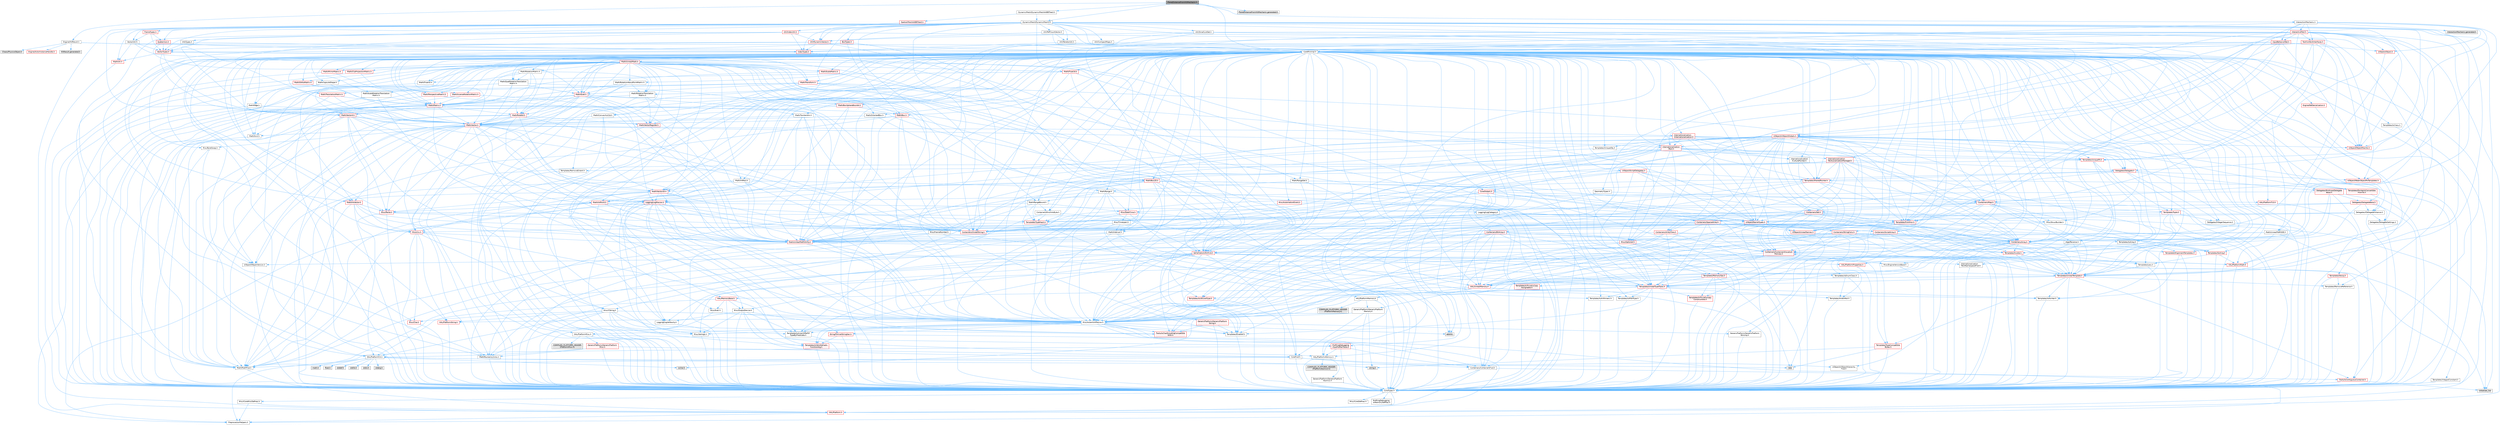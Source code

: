 digraph "PlaneDistanceFromHitMechanic.h"
{
 // INTERACTIVE_SVG=YES
 // LATEX_PDF_SIZE
  bgcolor="transparent";
  edge [fontname=Helvetica,fontsize=10,labelfontname=Helvetica,labelfontsize=10];
  node [fontname=Helvetica,fontsize=10,shape=box,height=0.2,width=0.4];
  Node1 [id="Node000001",label="PlaneDistanceFromHitMechanic.h",height=0.2,width=0.4,color="gray40", fillcolor="grey60", style="filled", fontcolor="black",tooltip=" "];
  Node1 -> Node2 [id="edge1_Node000001_Node000002",color="steelblue1",style="solid",tooltip=" "];
  Node2 [id="Node000002",label="CoreMinimal.h",height=0.2,width=0.4,color="grey40", fillcolor="white", style="filled",URL="$d7/d67/CoreMinimal_8h.html",tooltip=" "];
  Node2 -> Node3 [id="edge2_Node000002_Node000003",color="steelblue1",style="solid",tooltip=" "];
  Node3 [id="Node000003",label="CoreTypes.h",height=0.2,width=0.4,color="grey40", fillcolor="white", style="filled",URL="$dc/dec/CoreTypes_8h.html",tooltip=" "];
  Node3 -> Node4 [id="edge3_Node000003_Node000004",color="steelblue1",style="solid",tooltip=" "];
  Node4 [id="Node000004",label="HAL/Platform.h",height=0.2,width=0.4,color="red", fillcolor="#FFF0F0", style="filled",URL="$d9/dd0/Platform_8h.html",tooltip=" "];
  Node4 -> Node8 [id="edge4_Node000004_Node000008",color="steelblue1",style="solid",tooltip=" "];
  Node8 [id="Node000008",label="PreprocessorHelpers.h",height=0.2,width=0.4,color="grey40", fillcolor="white", style="filled",URL="$db/ddb/PreprocessorHelpers_8h.html",tooltip=" "];
  Node3 -> Node14 [id="edge5_Node000003_Node000014",color="steelblue1",style="solid",tooltip=" "];
  Node14 [id="Node000014",label="ProfilingDebugging\l/UMemoryDefines.h",height=0.2,width=0.4,color="grey40", fillcolor="white", style="filled",URL="$d2/da2/UMemoryDefines_8h.html",tooltip=" "];
  Node3 -> Node15 [id="edge6_Node000003_Node000015",color="steelblue1",style="solid",tooltip=" "];
  Node15 [id="Node000015",label="Misc/CoreMiscDefines.h",height=0.2,width=0.4,color="grey40", fillcolor="white", style="filled",URL="$da/d38/CoreMiscDefines_8h.html",tooltip=" "];
  Node15 -> Node4 [id="edge7_Node000015_Node000004",color="steelblue1",style="solid",tooltip=" "];
  Node15 -> Node8 [id="edge8_Node000015_Node000008",color="steelblue1",style="solid",tooltip=" "];
  Node3 -> Node16 [id="edge9_Node000003_Node000016",color="steelblue1",style="solid",tooltip=" "];
  Node16 [id="Node000016",label="Misc/CoreDefines.h",height=0.2,width=0.4,color="grey40", fillcolor="white", style="filled",URL="$d3/dd2/CoreDefines_8h.html",tooltip=" "];
  Node2 -> Node17 [id="edge10_Node000002_Node000017",color="steelblue1",style="solid",tooltip=" "];
  Node17 [id="Node000017",label="CoreFwd.h",height=0.2,width=0.4,color="grey40", fillcolor="white", style="filled",URL="$d1/d1e/CoreFwd_8h.html",tooltip=" "];
  Node17 -> Node3 [id="edge11_Node000017_Node000003",color="steelblue1",style="solid",tooltip=" "];
  Node17 -> Node18 [id="edge12_Node000017_Node000018",color="steelblue1",style="solid",tooltip=" "];
  Node18 [id="Node000018",label="Containers/ContainersFwd.h",height=0.2,width=0.4,color="grey40", fillcolor="white", style="filled",URL="$d4/d0a/ContainersFwd_8h.html",tooltip=" "];
  Node18 -> Node4 [id="edge13_Node000018_Node000004",color="steelblue1",style="solid",tooltip=" "];
  Node18 -> Node3 [id="edge14_Node000018_Node000003",color="steelblue1",style="solid",tooltip=" "];
  Node18 -> Node19 [id="edge15_Node000018_Node000019",color="steelblue1",style="solid",tooltip=" "];
  Node19 [id="Node000019",label="Traits/IsContiguousContainer.h",height=0.2,width=0.4,color="red", fillcolor="#FFF0F0", style="filled",URL="$d5/d3c/IsContiguousContainer_8h.html",tooltip=" "];
  Node19 -> Node3 [id="edge16_Node000019_Node000003",color="steelblue1",style="solid",tooltip=" "];
  Node19 -> Node21 [id="edge17_Node000019_Node000021",color="steelblue1",style="solid",tooltip=" "];
  Node21 [id="Node000021",label="initializer_list",height=0.2,width=0.4,color="grey60", fillcolor="#E0E0E0", style="filled",tooltip=" "];
  Node17 -> Node22 [id="edge18_Node000017_Node000022",color="steelblue1",style="solid",tooltip=" "];
  Node22 [id="Node000022",label="Math/MathFwd.h",height=0.2,width=0.4,color="grey40", fillcolor="white", style="filled",URL="$d2/d10/MathFwd_8h.html",tooltip=" "];
  Node22 -> Node4 [id="edge19_Node000022_Node000004",color="steelblue1",style="solid",tooltip=" "];
  Node17 -> Node23 [id="edge20_Node000017_Node000023",color="steelblue1",style="solid",tooltip=" "];
  Node23 [id="Node000023",label="UObject/UObjectHierarchy\lFwd.h",height=0.2,width=0.4,color="grey40", fillcolor="white", style="filled",URL="$d3/d13/UObjectHierarchyFwd_8h.html",tooltip=" "];
  Node2 -> Node23 [id="edge21_Node000002_Node000023",color="steelblue1",style="solid",tooltip=" "];
  Node2 -> Node18 [id="edge22_Node000002_Node000018",color="steelblue1",style="solid",tooltip=" "];
  Node2 -> Node24 [id="edge23_Node000002_Node000024",color="steelblue1",style="solid",tooltip=" "];
  Node24 [id="Node000024",label="Misc/VarArgs.h",height=0.2,width=0.4,color="grey40", fillcolor="white", style="filled",URL="$d5/d6f/VarArgs_8h.html",tooltip=" "];
  Node24 -> Node3 [id="edge24_Node000024_Node000003",color="steelblue1",style="solid",tooltip=" "];
  Node2 -> Node25 [id="edge25_Node000002_Node000025",color="steelblue1",style="solid",tooltip=" "];
  Node25 [id="Node000025",label="Logging/LogVerbosity.h",height=0.2,width=0.4,color="grey40", fillcolor="white", style="filled",URL="$d2/d8f/LogVerbosity_8h.html",tooltip=" "];
  Node25 -> Node3 [id="edge26_Node000025_Node000003",color="steelblue1",style="solid",tooltip=" "];
  Node2 -> Node26 [id="edge27_Node000002_Node000026",color="steelblue1",style="solid",tooltip=" "];
  Node26 [id="Node000026",label="Misc/OutputDevice.h",height=0.2,width=0.4,color="grey40", fillcolor="white", style="filled",URL="$d7/d32/OutputDevice_8h.html",tooltip=" "];
  Node26 -> Node17 [id="edge28_Node000026_Node000017",color="steelblue1",style="solid",tooltip=" "];
  Node26 -> Node3 [id="edge29_Node000026_Node000003",color="steelblue1",style="solid",tooltip=" "];
  Node26 -> Node25 [id="edge30_Node000026_Node000025",color="steelblue1",style="solid",tooltip=" "];
  Node26 -> Node24 [id="edge31_Node000026_Node000024",color="steelblue1",style="solid",tooltip=" "];
  Node26 -> Node27 [id="edge32_Node000026_Node000027",color="steelblue1",style="solid",tooltip=" "];
  Node27 [id="Node000027",label="Templates/IsArrayOrRefOf\lTypeByPredicate.h",height=0.2,width=0.4,color="grey40", fillcolor="white", style="filled",URL="$d6/da1/IsArrayOrRefOfTypeByPredicate_8h.html",tooltip=" "];
  Node27 -> Node3 [id="edge33_Node000027_Node000003",color="steelblue1",style="solid",tooltip=" "];
  Node26 -> Node28 [id="edge34_Node000026_Node000028",color="steelblue1",style="solid",tooltip=" "];
  Node28 [id="Node000028",label="Templates/IsValidVariadic\lFunctionArg.h",height=0.2,width=0.4,color="red", fillcolor="#FFF0F0", style="filled",URL="$d0/dc8/IsValidVariadicFunctionArg_8h.html",tooltip=" "];
  Node28 -> Node3 [id="edge35_Node000028_Node000003",color="steelblue1",style="solid",tooltip=" "];
  Node26 -> Node30 [id="edge36_Node000026_Node000030",color="steelblue1",style="solid",tooltip=" "];
  Node30 [id="Node000030",label="Traits/IsCharEncodingCompatible\lWith.h",height=0.2,width=0.4,color="red", fillcolor="#FFF0F0", style="filled",URL="$df/dd1/IsCharEncodingCompatibleWith_8h.html",tooltip=" "];
  Node2 -> Node32 [id="edge37_Node000002_Node000032",color="steelblue1",style="solid",tooltip=" "];
  Node32 [id="Node000032",label="HAL/PlatformCrt.h",height=0.2,width=0.4,color="grey40", fillcolor="white", style="filled",URL="$d8/d75/PlatformCrt_8h.html",tooltip=" "];
  Node32 -> Node33 [id="edge38_Node000032_Node000033",color="steelblue1",style="solid",tooltip=" "];
  Node33 [id="Node000033",label="new",height=0.2,width=0.4,color="grey60", fillcolor="#E0E0E0", style="filled",tooltip=" "];
  Node32 -> Node34 [id="edge39_Node000032_Node000034",color="steelblue1",style="solid",tooltip=" "];
  Node34 [id="Node000034",label="wchar.h",height=0.2,width=0.4,color="grey60", fillcolor="#E0E0E0", style="filled",tooltip=" "];
  Node32 -> Node35 [id="edge40_Node000032_Node000035",color="steelblue1",style="solid",tooltip=" "];
  Node35 [id="Node000035",label="stddef.h",height=0.2,width=0.4,color="grey60", fillcolor="#E0E0E0", style="filled",tooltip=" "];
  Node32 -> Node36 [id="edge41_Node000032_Node000036",color="steelblue1",style="solid",tooltip=" "];
  Node36 [id="Node000036",label="stdlib.h",height=0.2,width=0.4,color="grey60", fillcolor="#E0E0E0", style="filled",tooltip=" "];
  Node32 -> Node37 [id="edge42_Node000032_Node000037",color="steelblue1",style="solid",tooltip=" "];
  Node37 [id="Node000037",label="stdio.h",height=0.2,width=0.4,color="grey60", fillcolor="#E0E0E0", style="filled",tooltip=" "];
  Node32 -> Node38 [id="edge43_Node000032_Node000038",color="steelblue1",style="solid",tooltip=" "];
  Node38 [id="Node000038",label="stdarg.h",height=0.2,width=0.4,color="grey60", fillcolor="#E0E0E0", style="filled",tooltip=" "];
  Node32 -> Node39 [id="edge44_Node000032_Node000039",color="steelblue1",style="solid",tooltip=" "];
  Node39 [id="Node000039",label="math.h",height=0.2,width=0.4,color="grey60", fillcolor="#E0E0E0", style="filled",tooltip=" "];
  Node32 -> Node40 [id="edge45_Node000032_Node000040",color="steelblue1",style="solid",tooltip=" "];
  Node40 [id="Node000040",label="float.h",height=0.2,width=0.4,color="grey60", fillcolor="#E0E0E0", style="filled",tooltip=" "];
  Node32 -> Node41 [id="edge46_Node000032_Node000041",color="steelblue1",style="solid",tooltip=" "];
  Node41 [id="Node000041",label="string.h",height=0.2,width=0.4,color="grey60", fillcolor="#E0E0E0", style="filled",tooltip=" "];
  Node2 -> Node42 [id="edge47_Node000002_Node000042",color="steelblue1",style="solid",tooltip=" "];
  Node42 [id="Node000042",label="HAL/PlatformMisc.h",height=0.2,width=0.4,color="grey40", fillcolor="white", style="filled",URL="$d0/df5/PlatformMisc_8h.html",tooltip=" "];
  Node42 -> Node3 [id="edge48_Node000042_Node000003",color="steelblue1",style="solid",tooltip=" "];
  Node42 -> Node43 [id="edge49_Node000042_Node000043",color="steelblue1",style="solid",tooltip=" "];
  Node43 [id="Node000043",label="GenericPlatform/GenericPlatform\lMisc.h",height=0.2,width=0.4,color="red", fillcolor="#FFF0F0", style="filled",URL="$db/d9a/GenericPlatformMisc_8h.html",tooltip=" "];
  Node43 -> Node17 [id="edge50_Node000043_Node000017",color="steelblue1",style="solid",tooltip=" "];
  Node43 -> Node3 [id="edge51_Node000043_Node000003",color="steelblue1",style="solid",tooltip=" "];
  Node43 -> Node32 [id="edge52_Node000043_Node000032",color="steelblue1",style="solid",tooltip=" "];
  Node43 -> Node47 [id="edge53_Node000043_Node000047",color="steelblue1",style="solid",tooltip=" "];
  Node47 [id="Node000047",label="Math/NumericLimits.h",height=0.2,width=0.4,color="grey40", fillcolor="white", style="filled",URL="$df/d1b/NumericLimits_8h.html",tooltip=" "];
  Node47 -> Node3 [id="edge54_Node000047_Node000003",color="steelblue1",style="solid",tooltip=" "];
  Node42 -> Node52 [id="edge55_Node000042_Node000052",color="steelblue1",style="solid",tooltip=" "];
  Node52 [id="Node000052",label="COMPILED_PLATFORM_HEADER\l(PlatformMisc.h)",height=0.2,width=0.4,color="grey60", fillcolor="#E0E0E0", style="filled",tooltip=" "];
  Node42 -> Node53 [id="edge56_Node000042_Node000053",color="steelblue1",style="solid",tooltip=" "];
  Node53 [id="Node000053",label="ProfilingDebugging\l/CpuProfilerTrace.h",height=0.2,width=0.4,color="red", fillcolor="#FFF0F0", style="filled",URL="$da/dcb/CpuProfilerTrace_8h.html",tooltip=" "];
  Node53 -> Node3 [id="edge57_Node000053_Node000003",color="steelblue1",style="solid",tooltip=" "];
  Node53 -> Node18 [id="edge58_Node000053_Node000018",color="steelblue1",style="solid",tooltip=" "];
  Node53 -> Node54 [id="edge59_Node000053_Node000054",color="steelblue1",style="solid",tooltip=" "];
  Node54 [id="Node000054",label="HAL/PlatformAtomics.h",height=0.2,width=0.4,color="grey40", fillcolor="white", style="filled",URL="$d3/d36/PlatformAtomics_8h.html",tooltip=" "];
  Node54 -> Node3 [id="edge60_Node000054_Node000003",color="steelblue1",style="solid",tooltip=" "];
  Node54 -> Node55 [id="edge61_Node000054_Node000055",color="steelblue1",style="solid",tooltip=" "];
  Node55 [id="Node000055",label="GenericPlatform/GenericPlatform\lAtomics.h",height=0.2,width=0.4,color="grey40", fillcolor="white", style="filled",URL="$da/d72/GenericPlatformAtomics_8h.html",tooltip=" "];
  Node55 -> Node3 [id="edge62_Node000055_Node000003",color="steelblue1",style="solid",tooltip=" "];
  Node54 -> Node56 [id="edge63_Node000054_Node000056",color="steelblue1",style="solid",tooltip=" "];
  Node56 [id="Node000056",label="COMPILED_PLATFORM_HEADER\l(PlatformAtomics.h)",height=0.2,width=0.4,color="grey60", fillcolor="#E0E0E0", style="filled",tooltip=" "];
  Node53 -> Node8 [id="edge64_Node000053_Node000008",color="steelblue1",style="solid",tooltip=" "];
  Node2 -> Node61 [id="edge65_Node000002_Node000061",color="steelblue1",style="solid",tooltip=" "];
  Node61 [id="Node000061",label="Misc/AssertionMacros.h",height=0.2,width=0.4,color="grey40", fillcolor="white", style="filled",URL="$d0/dfa/AssertionMacros_8h.html",tooltip=" "];
  Node61 -> Node3 [id="edge66_Node000061_Node000003",color="steelblue1",style="solid",tooltip=" "];
  Node61 -> Node4 [id="edge67_Node000061_Node000004",color="steelblue1",style="solid",tooltip=" "];
  Node61 -> Node42 [id="edge68_Node000061_Node000042",color="steelblue1",style="solid",tooltip=" "];
  Node61 -> Node8 [id="edge69_Node000061_Node000008",color="steelblue1",style="solid",tooltip=" "];
  Node61 -> Node62 [id="edge70_Node000061_Node000062",color="steelblue1",style="solid",tooltip=" "];
  Node62 [id="Node000062",label="Templates/EnableIf.h",height=0.2,width=0.4,color="grey40", fillcolor="white", style="filled",URL="$d7/d60/EnableIf_8h.html",tooltip=" "];
  Node62 -> Node3 [id="edge71_Node000062_Node000003",color="steelblue1",style="solid",tooltip=" "];
  Node61 -> Node27 [id="edge72_Node000061_Node000027",color="steelblue1",style="solid",tooltip=" "];
  Node61 -> Node28 [id="edge73_Node000061_Node000028",color="steelblue1",style="solid",tooltip=" "];
  Node61 -> Node30 [id="edge74_Node000061_Node000030",color="steelblue1",style="solid",tooltip=" "];
  Node61 -> Node24 [id="edge75_Node000061_Node000024",color="steelblue1",style="solid",tooltip=" "];
  Node61 -> Node63 [id="edge76_Node000061_Node000063",color="steelblue1",style="solid",tooltip=" "];
  Node63 [id="Node000063",label="String/FormatStringSan.h",height=0.2,width=0.4,color="red", fillcolor="#FFF0F0", style="filled",URL="$d3/d8b/FormatStringSan_8h.html",tooltip=" "];
  Node63 -> Node3 [id="edge77_Node000063_Node000003",color="steelblue1",style="solid",tooltip=" "];
  Node63 -> Node28 [id="edge78_Node000063_Node000028",color="steelblue1",style="solid",tooltip=" "];
  Node63 -> Node18 [id="edge79_Node000063_Node000018",color="steelblue1",style="solid",tooltip=" "];
  Node61 -> Node69 [id="edge80_Node000061_Node000069",color="steelblue1",style="solid",tooltip=" "];
  Node69 [id="Node000069",label="atomic",height=0.2,width=0.4,color="grey60", fillcolor="#E0E0E0", style="filled",tooltip=" "];
  Node2 -> Node70 [id="edge81_Node000002_Node000070",color="steelblue1",style="solid",tooltip=" "];
  Node70 [id="Node000070",label="Templates/IsPointer.h",height=0.2,width=0.4,color="grey40", fillcolor="white", style="filled",URL="$d7/d05/IsPointer_8h.html",tooltip=" "];
  Node70 -> Node3 [id="edge82_Node000070_Node000003",color="steelblue1",style="solid",tooltip=" "];
  Node2 -> Node71 [id="edge83_Node000002_Node000071",color="steelblue1",style="solid",tooltip=" "];
  Node71 [id="Node000071",label="HAL/PlatformMemory.h",height=0.2,width=0.4,color="grey40", fillcolor="white", style="filled",URL="$de/d68/PlatformMemory_8h.html",tooltip=" "];
  Node71 -> Node3 [id="edge84_Node000071_Node000003",color="steelblue1",style="solid",tooltip=" "];
  Node71 -> Node72 [id="edge85_Node000071_Node000072",color="steelblue1",style="solid",tooltip=" "];
  Node72 [id="Node000072",label="GenericPlatform/GenericPlatform\lMemory.h",height=0.2,width=0.4,color="grey40", fillcolor="white", style="filled",URL="$dd/d22/GenericPlatformMemory_8h.html",tooltip=" "];
  Node72 -> Node17 [id="edge86_Node000072_Node000017",color="steelblue1",style="solid",tooltip=" "];
  Node72 -> Node3 [id="edge87_Node000072_Node000003",color="steelblue1",style="solid",tooltip=" "];
  Node72 -> Node73 [id="edge88_Node000072_Node000073",color="steelblue1",style="solid",tooltip=" "];
  Node73 [id="Node000073",label="HAL/PlatformString.h",height=0.2,width=0.4,color="red", fillcolor="#FFF0F0", style="filled",URL="$db/db5/PlatformString_8h.html",tooltip=" "];
  Node73 -> Node3 [id="edge89_Node000073_Node000003",color="steelblue1",style="solid",tooltip=" "];
  Node72 -> Node41 [id="edge90_Node000072_Node000041",color="steelblue1",style="solid",tooltip=" "];
  Node72 -> Node34 [id="edge91_Node000072_Node000034",color="steelblue1",style="solid",tooltip=" "];
  Node71 -> Node75 [id="edge92_Node000071_Node000075",color="steelblue1",style="solid",tooltip=" "];
  Node75 [id="Node000075",label="COMPILED_PLATFORM_HEADER\l(PlatformMemory.h)",height=0.2,width=0.4,color="grey60", fillcolor="#E0E0E0", style="filled",tooltip=" "];
  Node2 -> Node54 [id="edge93_Node000002_Node000054",color="steelblue1",style="solid",tooltip=" "];
  Node2 -> Node76 [id="edge94_Node000002_Node000076",color="steelblue1",style="solid",tooltip=" "];
  Node76 [id="Node000076",label="Misc/Exec.h",height=0.2,width=0.4,color="grey40", fillcolor="white", style="filled",URL="$de/ddb/Exec_8h.html",tooltip=" "];
  Node76 -> Node3 [id="edge95_Node000076_Node000003",color="steelblue1",style="solid",tooltip=" "];
  Node76 -> Node61 [id="edge96_Node000076_Node000061",color="steelblue1",style="solid",tooltip=" "];
  Node2 -> Node77 [id="edge97_Node000002_Node000077",color="steelblue1",style="solid",tooltip=" "];
  Node77 [id="Node000077",label="HAL/MemoryBase.h",height=0.2,width=0.4,color="red", fillcolor="#FFF0F0", style="filled",URL="$d6/d9f/MemoryBase_8h.html",tooltip=" "];
  Node77 -> Node3 [id="edge98_Node000077_Node000003",color="steelblue1",style="solid",tooltip=" "];
  Node77 -> Node54 [id="edge99_Node000077_Node000054",color="steelblue1",style="solid",tooltip=" "];
  Node77 -> Node32 [id="edge100_Node000077_Node000032",color="steelblue1",style="solid",tooltip=" "];
  Node77 -> Node76 [id="edge101_Node000077_Node000076",color="steelblue1",style="solid",tooltip=" "];
  Node77 -> Node26 [id="edge102_Node000077_Node000026",color="steelblue1",style="solid",tooltip=" "];
  Node2 -> Node87 [id="edge103_Node000002_Node000087",color="steelblue1",style="solid",tooltip=" "];
  Node87 [id="Node000087",label="HAL/UnrealMemory.h",height=0.2,width=0.4,color="red", fillcolor="#FFF0F0", style="filled",URL="$d9/d96/UnrealMemory_8h.html",tooltip=" "];
  Node87 -> Node3 [id="edge104_Node000087_Node000003",color="steelblue1",style="solid",tooltip=" "];
  Node87 -> Node72 [id="edge105_Node000087_Node000072",color="steelblue1",style="solid",tooltip=" "];
  Node87 -> Node77 [id="edge106_Node000087_Node000077",color="steelblue1",style="solid",tooltip=" "];
  Node87 -> Node71 [id="edge107_Node000087_Node000071",color="steelblue1",style="solid",tooltip=" "];
  Node87 -> Node70 [id="edge108_Node000087_Node000070",color="steelblue1",style="solid",tooltip=" "];
  Node2 -> Node89 [id="edge109_Node000002_Node000089",color="steelblue1",style="solid",tooltip=" "];
  Node89 [id="Node000089",label="Templates/IsArithmetic.h",height=0.2,width=0.4,color="grey40", fillcolor="white", style="filled",URL="$d2/d5d/IsArithmetic_8h.html",tooltip=" "];
  Node89 -> Node3 [id="edge110_Node000089_Node000003",color="steelblue1",style="solid",tooltip=" "];
  Node2 -> Node83 [id="edge111_Node000002_Node000083",color="steelblue1",style="solid",tooltip=" "];
  Node83 [id="Node000083",label="Templates/AndOrNot.h",height=0.2,width=0.4,color="grey40", fillcolor="white", style="filled",URL="$db/d0a/AndOrNot_8h.html",tooltip=" "];
  Node83 -> Node3 [id="edge112_Node000083_Node000003",color="steelblue1",style="solid",tooltip=" "];
  Node2 -> Node90 [id="edge113_Node000002_Node000090",color="steelblue1",style="solid",tooltip=" "];
  Node90 [id="Node000090",label="Templates/IsPODType.h",height=0.2,width=0.4,color="grey40", fillcolor="white", style="filled",URL="$d7/db1/IsPODType_8h.html",tooltip=" "];
  Node90 -> Node3 [id="edge114_Node000090_Node000003",color="steelblue1",style="solid",tooltip=" "];
  Node2 -> Node91 [id="edge115_Node000002_Node000091",color="steelblue1",style="solid",tooltip=" "];
  Node91 [id="Node000091",label="Templates/IsUECoreType.h",height=0.2,width=0.4,color="red", fillcolor="#FFF0F0", style="filled",URL="$d1/db8/IsUECoreType_8h.html",tooltip=" "];
  Node91 -> Node3 [id="edge116_Node000091_Node000003",color="steelblue1",style="solid",tooltip=" "];
  Node2 -> Node84 [id="edge117_Node000002_Node000084",color="steelblue1",style="solid",tooltip=" "];
  Node84 [id="Node000084",label="Templates/IsTriviallyCopy\lConstructible.h",height=0.2,width=0.4,color="red", fillcolor="#FFF0F0", style="filled",URL="$d3/d78/IsTriviallyCopyConstructible_8h.html",tooltip=" "];
  Node84 -> Node3 [id="edge118_Node000084_Node000003",color="steelblue1",style="solid",tooltip=" "];
  Node2 -> Node92 [id="edge119_Node000002_Node000092",color="steelblue1",style="solid",tooltip=" "];
  Node92 [id="Node000092",label="Templates/UnrealTypeTraits.h",height=0.2,width=0.4,color="red", fillcolor="#FFF0F0", style="filled",URL="$d2/d2d/UnrealTypeTraits_8h.html",tooltip=" "];
  Node92 -> Node3 [id="edge120_Node000092_Node000003",color="steelblue1",style="solid",tooltip=" "];
  Node92 -> Node70 [id="edge121_Node000092_Node000070",color="steelblue1",style="solid",tooltip=" "];
  Node92 -> Node61 [id="edge122_Node000092_Node000061",color="steelblue1",style="solid",tooltip=" "];
  Node92 -> Node83 [id="edge123_Node000092_Node000083",color="steelblue1",style="solid",tooltip=" "];
  Node92 -> Node62 [id="edge124_Node000092_Node000062",color="steelblue1",style="solid",tooltip=" "];
  Node92 -> Node89 [id="edge125_Node000092_Node000089",color="steelblue1",style="solid",tooltip=" "];
  Node92 -> Node90 [id="edge126_Node000092_Node000090",color="steelblue1",style="solid",tooltip=" "];
  Node92 -> Node91 [id="edge127_Node000092_Node000091",color="steelblue1",style="solid",tooltip=" "];
  Node92 -> Node84 [id="edge128_Node000092_Node000084",color="steelblue1",style="solid",tooltip=" "];
  Node2 -> Node62 [id="edge129_Node000002_Node000062",color="steelblue1",style="solid",tooltip=" "];
  Node2 -> Node94 [id="edge130_Node000002_Node000094",color="steelblue1",style="solid",tooltip=" "];
  Node94 [id="Node000094",label="Templates/RemoveReference.h",height=0.2,width=0.4,color="grey40", fillcolor="white", style="filled",URL="$da/dbe/RemoveReference_8h.html",tooltip=" "];
  Node94 -> Node3 [id="edge131_Node000094_Node000003",color="steelblue1",style="solid",tooltip=" "];
  Node2 -> Node95 [id="edge132_Node000002_Node000095",color="steelblue1",style="solid",tooltip=" "];
  Node95 [id="Node000095",label="Templates/IntegralConstant.h",height=0.2,width=0.4,color="grey40", fillcolor="white", style="filled",URL="$db/d1b/IntegralConstant_8h.html",tooltip=" "];
  Node95 -> Node3 [id="edge133_Node000095_Node000003",color="steelblue1",style="solid",tooltip=" "];
  Node2 -> Node96 [id="edge134_Node000002_Node000096",color="steelblue1",style="solid",tooltip=" "];
  Node96 [id="Node000096",label="Templates/IsClass.h",height=0.2,width=0.4,color="grey40", fillcolor="white", style="filled",URL="$db/dcb/IsClass_8h.html",tooltip=" "];
  Node96 -> Node3 [id="edge135_Node000096_Node000003",color="steelblue1",style="solid",tooltip=" "];
  Node2 -> Node97 [id="edge136_Node000002_Node000097",color="steelblue1",style="solid",tooltip=" "];
  Node97 [id="Node000097",label="Templates/TypeCompatible\lBytes.h",height=0.2,width=0.4,color="red", fillcolor="#FFF0F0", style="filled",URL="$df/d0a/TypeCompatibleBytes_8h.html",tooltip=" "];
  Node97 -> Node3 [id="edge137_Node000097_Node000003",color="steelblue1",style="solid",tooltip=" "];
  Node97 -> Node41 [id="edge138_Node000097_Node000041",color="steelblue1",style="solid",tooltip=" "];
  Node97 -> Node33 [id="edge139_Node000097_Node000033",color="steelblue1",style="solid",tooltip=" "];
  Node2 -> Node19 [id="edge140_Node000002_Node000019",color="steelblue1",style="solid",tooltip=" "];
  Node2 -> Node98 [id="edge141_Node000002_Node000098",color="steelblue1",style="solid",tooltip=" "];
  Node98 [id="Node000098",label="Templates/UnrealTemplate.h",height=0.2,width=0.4,color="red", fillcolor="#FFF0F0", style="filled",URL="$d4/d24/UnrealTemplate_8h.html",tooltip=" "];
  Node98 -> Node3 [id="edge142_Node000098_Node000003",color="steelblue1",style="solid",tooltip=" "];
  Node98 -> Node70 [id="edge143_Node000098_Node000070",color="steelblue1",style="solid",tooltip=" "];
  Node98 -> Node87 [id="edge144_Node000098_Node000087",color="steelblue1",style="solid",tooltip=" "];
  Node98 -> Node92 [id="edge145_Node000098_Node000092",color="steelblue1",style="solid",tooltip=" "];
  Node98 -> Node94 [id="edge146_Node000098_Node000094",color="steelblue1",style="solid",tooltip=" "];
  Node98 -> Node97 [id="edge147_Node000098_Node000097",color="steelblue1",style="solid",tooltip=" "];
  Node98 -> Node19 [id="edge148_Node000098_Node000019",color="steelblue1",style="solid",tooltip=" "];
  Node2 -> Node47 [id="edge149_Node000002_Node000047",color="steelblue1",style="solid",tooltip=" "];
  Node2 -> Node102 [id="edge150_Node000002_Node000102",color="steelblue1",style="solid",tooltip=" "];
  Node102 [id="Node000102",label="HAL/PlatformMath.h",height=0.2,width=0.4,color="red", fillcolor="#FFF0F0", style="filled",URL="$dc/d53/PlatformMath_8h.html",tooltip=" "];
  Node102 -> Node3 [id="edge151_Node000102_Node000003",color="steelblue1",style="solid",tooltip=" "];
  Node2 -> Node85 [id="edge152_Node000002_Node000085",color="steelblue1",style="solid",tooltip=" "];
  Node85 [id="Node000085",label="Templates/IsTriviallyCopy\lAssignable.h",height=0.2,width=0.4,color="red", fillcolor="#FFF0F0", style="filled",URL="$d2/df2/IsTriviallyCopyAssignable_8h.html",tooltip=" "];
  Node85 -> Node3 [id="edge153_Node000085_Node000003",color="steelblue1",style="solid",tooltip=" "];
  Node2 -> Node110 [id="edge154_Node000002_Node000110",color="steelblue1",style="solid",tooltip=" "];
  Node110 [id="Node000110",label="Templates/MemoryOps.h",height=0.2,width=0.4,color="red", fillcolor="#FFF0F0", style="filled",URL="$db/dea/MemoryOps_8h.html",tooltip=" "];
  Node110 -> Node3 [id="edge155_Node000110_Node000003",color="steelblue1",style="solid",tooltip=" "];
  Node110 -> Node87 [id="edge156_Node000110_Node000087",color="steelblue1",style="solid",tooltip=" "];
  Node110 -> Node85 [id="edge157_Node000110_Node000085",color="steelblue1",style="solid",tooltip=" "];
  Node110 -> Node84 [id="edge158_Node000110_Node000084",color="steelblue1",style="solid",tooltip=" "];
  Node110 -> Node92 [id="edge159_Node000110_Node000092",color="steelblue1",style="solid",tooltip=" "];
  Node110 -> Node33 [id="edge160_Node000110_Node000033",color="steelblue1",style="solid",tooltip=" "];
  Node2 -> Node111 [id="edge161_Node000002_Node000111",color="steelblue1",style="solid",tooltip=" "];
  Node111 [id="Node000111",label="Containers/ContainerAllocation\lPolicies.h",height=0.2,width=0.4,color="red", fillcolor="#FFF0F0", style="filled",URL="$d7/dff/ContainerAllocationPolicies_8h.html",tooltip=" "];
  Node111 -> Node3 [id="edge162_Node000111_Node000003",color="steelblue1",style="solid",tooltip=" "];
  Node111 -> Node111 [id="edge163_Node000111_Node000111",color="steelblue1",style="solid",tooltip=" "];
  Node111 -> Node102 [id="edge164_Node000111_Node000102",color="steelblue1",style="solid",tooltip=" "];
  Node111 -> Node87 [id="edge165_Node000111_Node000087",color="steelblue1",style="solid",tooltip=" "];
  Node111 -> Node47 [id="edge166_Node000111_Node000047",color="steelblue1",style="solid",tooltip=" "];
  Node111 -> Node61 [id="edge167_Node000111_Node000061",color="steelblue1",style="solid",tooltip=" "];
  Node111 -> Node110 [id="edge168_Node000111_Node000110",color="steelblue1",style="solid",tooltip=" "];
  Node111 -> Node97 [id="edge169_Node000111_Node000097",color="steelblue1",style="solid",tooltip=" "];
  Node2 -> Node114 [id="edge170_Node000002_Node000114",color="steelblue1",style="solid",tooltip=" "];
  Node114 [id="Node000114",label="Templates/IsEnumClass.h",height=0.2,width=0.4,color="grey40", fillcolor="white", style="filled",URL="$d7/d15/IsEnumClass_8h.html",tooltip=" "];
  Node114 -> Node3 [id="edge171_Node000114_Node000003",color="steelblue1",style="solid",tooltip=" "];
  Node114 -> Node83 [id="edge172_Node000114_Node000083",color="steelblue1",style="solid",tooltip=" "];
  Node2 -> Node115 [id="edge173_Node000002_Node000115",color="steelblue1",style="solid",tooltip=" "];
  Node115 [id="Node000115",label="HAL/PlatformProperties.h",height=0.2,width=0.4,color="red", fillcolor="#FFF0F0", style="filled",URL="$d9/db0/PlatformProperties_8h.html",tooltip=" "];
  Node115 -> Node3 [id="edge174_Node000115_Node000003",color="steelblue1",style="solid",tooltip=" "];
  Node2 -> Node118 [id="edge175_Node000002_Node000118",color="steelblue1",style="solid",tooltip=" "];
  Node118 [id="Node000118",label="Misc/EngineVersionBase.h",height=0.2,width=0.4,color="grey40", fillcolor="white", style="filled",URL="$d5/d2b/EngineVersionBase_8h.html",tooltip=" "];
  Node118 -> Node3 [id="edge176_Node000118_Node000003",color="steelblue1",style="solid",tooltip=" "];
  Node2 -> Node119 [id="edge177_Node000002_Node000119",color="steelblue1",style="solid",tooltip=" "];
  Node119 [id="Node000119",label="Internationalization\l/TextNamespaceFwd.h",height=0.2,width=0.4,color="grey40", fillcolor="white", style="filled",URL="$d8/d97/TextNamespaceFwd_8h.html",tooltip=" "];
  Node119 -> Node3 [id="edge178_Node000119_Node000003",color="steelblue1",style="solid",tooltip=" "];
  Node2 -> Node120 [id="edge179_Node000002_Node000120",color="steelblue1",style="solid",tooltip=" "];
  Node120 [id="Node000120",label="Serialization/Archive.h",height=0.2,width=0.4,color="red", fillcolor="#FFF0F0", style="filled",URL="$d7/d3b/Archive_8h.html",tooltip=" "];
  Node120 -> Node17 [id="edge180_Node000120_Node000017",color="steelblue1",style="solid",tooltip=" "];
  Node120 -> Node3 [id="edge181_Node000120_Node000003",color="steelblue1",style="solid",tooltip=" "];
  Node120 -> Node115 [id="edge182_Node000120_Node000115",color="steelblue1",style="solid",tooltip=" "];
  Node120 -> Node119 [id="edge183_Node000120_Node000119",color="steelblue1",style="solid",tooltip=" "];
  Node120 -> Node22 [id="edge184_Node000120_Node000022",color="steelblue1",style="solid",tooltip=" "];
  Node120 -> Node61 [id="edge185_Node000120_Node000061",color="steelblue1",style="solid",tooltip=" "];
  Node120 -> Node118 [id="edge186_Node000120_Node000118",color="steelblue1",style="solid",tooltip=" "];
  Node120 -> Node24 [id="edge187_Node000120_Node000024",color="steelblue1",style="solid",tooltip=" "];
  Node120 -> Node62 [id="edge188_Node000120_Node000062",color="steelblue1",style="solid",tooltip=" "];
  Node120 -> Node27 [id="edge189_Node000120_Node000027",color="steelblue1",style="solid",tooltip=" "];
  Node120 -> Node114 [id="edge190_Node000120_Node000114",color="steelblue1",style="solid",tooltip=" "];
  Node120 -> Node28 [id="edge191_Node000120_Node000028",color="steelblue1",style="solid",tooltip=" "];
  Node120 -> Node98 [id="edge192_Node000120_Node000098",color="steelblue1",style="solid",tooltip=" "];
  Node120 -> Node30 [id="edge193_Node000120_Node000030",color="steelblue1",style="solid",tooltip=" "];
  Node120 -> Node123 [id="edge194_Node000120_Node000123",color="steelblue1",style="solid",tooltip=" "];
  Node123 [id="Node000123",label="UObject/ObjectVersion.h",height=0.2,width=0.4,color="grey40", fillcolor="white", style="filled",URL="$da/d63/ObjectVersion_8h.html",tooltip=" "];
  Node123 -> Node3 [id="edge195_Node000123_Node000003",color="steelblue1",style="solid",tooltip=" "];
  Node2 -> Node124 [id="edge196_Node000002_Node000124",color="steelblue1",style="solid",tooltip=" "];
  Node124 [id="Node000124",label="Templates/Less.h",height=0.2,width=0.4,color="grey40", fillcolor="white", style="filled",URL="$de/dc8/Less_8h.html",tooltip=" "];
  Node124 -> Node3 [id="edge197_Node000124_Node000003",color="steelblue1",style="solid",tooltip=" "];
  Node124 -> Node98 [id="edge198_Node000124_Node000098",color="steelblue1",style="solid",tooltip=" "];
  Node2 -> Node125 [id="edge199_Node000002_Node000125",color="steelblue1",style="solid",tooltip=" "];
  Node125 [id="Node000125",label="Templates/Sorting.h",height=0.2,width=0.4,color="red", fillcolor="#FFF0F0", style="filled",URL="$d3/d9e/Sorting_8h.html",tooltip=" "];
  Node125 -> Node3 [id="edge200_Node000125_Node000003",color="steelblue1",style="solid",tooltip=" "];
  Node125 -> Node102 [id="edge201_Node000125_Node000102",color="steelblue1",style="solid",tooltip=" "];
  Node125 -> Node124 [id="edge202_Node000125_Node000124",color="steelblue1",style="solid",tooltip=" "];
  Node2 -> Node136 [id="edge203_Node000002_Node000136",color="steelblue1",style="solid",tooltip=" "];
  Node136 [id="Node000136",label="Misc/Char.h",height=0.2,width=0.4,color="red", fillcolor="#FFF0F0", style="filled",URL="$d0/d58/Char_8h.html",tooltip=" "];
  Node136 -> Node3 [id="edge204_Node000136_Node000003",color="steelblue1",style="solid",tooltip=" "];
  Node2 -> Node139 [id="edge205_Node000002_Node000139",color="steelblue1",style="solid",tooltip=" "];
  Node139 [id="Node000139",label="GenericPlatform/GenericPlatform\lStricmp.h",height=0.2,width=0.4,color="grey40", fillcolor="white", style="filled",URL="$d2/d86/GenericPlatformStricmp_8h.html",tooltip=" "];
  Node139 -> Node3 [id="edge206_Node000139_Node000003",color="steelblue1",style="solid",tooltip=" "];
  Node2 -> Node140 [id="edge207_Node000002_Node000140",color="steelblue1",style="solid",tooltip=" "];
  Node140 [id="Node000140",label="GenericPlatform/GenericPlatform\lString.h",height=0.2,width=0.4,color="red", fillcolor="#FFF0F0", style="filled",URL="$dd/d20/GenericPlatformString_8h.html",tooltip=" "];
  Node140 -> Node3 [id="edge208_Node000140_Node000003",color="steelblue1",style="solid",tooltip=" "];
  Node140 -> Node139 [id="edge209_Node000140_Node000139",color="steelblue1",style="solid",tooltip=" "];
  Node140 -> Node62 [id="edge210_Node000140_Node000062",color="steelblue1",style="solid",tooltip=" "];
  Node140 -> Node30 [id="edge211_Node000140_Node000030",color="steelblue1",style="solid",tooltip=" "];
  Node2 -> Node73 [id="edge212_Node000002_Node000073",color="steelblue1",style="solid",tooltip=" "];
  Node2 -> Node143 [id="edge213_Node000002_Node000143",color="steelblue1",style="solid",tooltip=" "];
  Node143 [id="Node000143",label="Misc/CString.h",height=0.2,width=0.4,color="grey40", fillcolor="white", style="filled",URL="$d2/d49/CString_8h.html",tooltip=" "];
  Node143 -> Node3 [id="edge214_Node000143_Node000003",color="steelblue1",style="solid",tooltip=" "];
  Node143 -> Node32 [id="edge215_Node000143_Node000032",color="steelblue1",style="solid",tooltip=" "];
  Node143 -> Node73 [id="edge216_Node000143_Node000073",color="steelblue1",style="solid",tooltip=" "];
  Node143 -> Node61 [id="edge217_Node000143_Node000061",color="steelblue1",style="solid",tooltip=" "];
  Node143 -> Node136 [id="edge218_Node000143_Node000136",color="steelblue1",style="solid",tooltip=" "];
  Node143 -> Node24 [id="edge219_Node000143_Node000024",color="steelblue1",style="solid",tooltip=" "];
  Node143 -> Node27 [id="edge220_Node000143_Node000027",color="steelblue1",style="solid",tooltip=" "];
  Node143 -> Node28 [id="edge221_Node000143_Node000028",color="steelblue1",style="solid",tooltip=" "];
  Node143 -> Node30 [id="edge222_Node000143_Node000030",color="steelblue1",style="solid",tooltip=" "];
  Node2 -> Node144 [id="edge223_Node000002_Node000144",color="steelblue1",style="solid",tooltip=" "];
  Node144 [id="Node000144",label="Misc/Crc.h",height=0.2,width=0.4,color="red", fillcolor="#FFF0F0", style="filled",URL="$d4/dd2/Crc_8h.html",tooltip=" "];
  Node144 -> Node3 [id="edge224_Node000144_Node000003",color="steelblue1",style="solid",tooltip=" "];
  Node144 -> Node73 [id="edge225_Node000144_Node000073",color="steelblue1",style="solid",tooltip=" "];
  Node144 -> Node61 [id="edge226_Node000144_Node000061",color="steelblue1",style="solid",tooltip=" "];
  Node144 -> Node143 [id="edge227_Node000144_Node000143",color="steelblue1",style="solid",tooltip=" "];
  Node144 -> Node136 [id="edge228_Node000144_Node000136",color="steelblue1",style="solid",tooltip=" "];
  Node144 -> Node92 [id="edge229_Node000144_Node000092",color="steelblue1",style="solid",tooltip=" "];
  Node2 -> Node135 [id="edge230_Node000002_Node000135",color="steelblue1",style="solid",tooltip=" "];
  Node135 [id="Node000135",label="Math/UnrealMathUtility.h",height=0.2,width=0.4,color="red", fillcolor="#FFF0F0", style="filled",URL="$db/db8/UnrealMathUtility_8h.html",tooltip=" "];
  Node135 -> Node3 [id="edge231_Node000135_Node000003",color="steelblue1",style="solid",tooltip=" "];
  Node135 -> Node61 [id="edge232_Node000135_Node000061",color="steelblue1",style="solid",tooltip=" "];
  Node135 -> Node102 [id="edge233_Node000135_Node000102",color="steelblue1",style="solid",tooltip=" "];
  Node135 -> Node22 [id="edge234_Node000135_Node000022",color="steelblue1",style="solid",tooltip=" "];
  Node2 -> Node145 [id="edge235_Node000002_Node000145",color="steelblue1",style="solid",tooltip=" "];
  Node145 [id="Node000145",label="Containers/UnrealString.h",height=0.2,width=0.4,color="red", fillcolor="#FFF0F0", style="filled",URL="$d5/dba/UnrealString_8h.html",tooltip=" "];
  Node2 -> Node149 [id="edge236_Node000002_Node000149",color="steelblue1",style="solid",tooltip=" "];
  Node149 [id="Node000149",label="Containers/Array.h",height=0.2,width=0.4,color="red", fillcolor="#FFF0F0", style="filled",URL="$df/dd0/Array_8h.html",tooltip=" "];
  Node149 -> Node3 [id="edge237_Node000149_Node000003",color="steelblue1",style="solid",tooltip=" "];
  Node149 -> Node61 [id="edge238_Node000149_Node000061",color="steelblue1",style="solid",tooltip=" "];
  Node149 -> Node87 [id="edge239_Node000149_Node000087",color="steelblue1",style="solid",tooltip=" "];
  Node149 -> Node92 [id="edge240_Node000149_Node000092",color="steelblue1",style="solid",tooltip=" "];
  Node149 -> Node98 [id="edge241_Node000149_Node000098",color="steelblue1",style="solid",tooltip=" "];
  Node149 -> Node111 [id="edge242_Node000149_Node000111",color="steelblue1",style="solid",tooltip=" "];
  Node149 -> Node120 [id="edge243_Node000149_Node000120",color="steelblue1",style="solid",tooltip=" "];
  Node149 -> Node128 [id="edge244_Node000149_Node000128",color="steelblue1",style="solid",tooltip=" "];
  Node128 [id="Node000128",label="Templates/Invoke.h",height=0.2,width=0.4,color="red", fillcolor="#FFF0F0", style="filled",URL="$d7/deb/Invoke_8h.html",tooltip=" "];
  Node128 -> Node3 [id="edge245_Node000128_Node000003",color="steelblue1",style="solid",tooltip=" "];
  Node128 -> Node98 [id="edge246_Node000128_Node000098",color="steelblue1",style="solid",tooltip=" "];
  Node149 -> Node124 [id="edge247_Node000149_Node000124",color="steelblue1",style="solid",tooltip=" "];
  Node149 -> Node125 [id="edge248_Node000149_Node000125",color="steelblue1",style="solid",tooltip=" "];
  Node149 -> Node172 [id="edge249_Node000149_Node000172",color="steelblue1",style="solid",tooltip=" "];
  Node172 [id="Node000172",label="Templates/AlignmentTemplates.h",height=0.2,width=0.4,color="red", fillcolor="#FFF0F0", style="filled",URL="$dd/d32/AlignmentTemplates_8h.html",tooltip=" "];
  Node172 -> Node3 [id="edge250_Node000172_Node000003",color="steelblue1",style="solid",tooltip=" "];
  Node172 -> Node70 [id="edge251_Node000172_Node000070",color="steelblue1",style="solid",tooltip=" "];
  Node2 -> Node173 [id="edge252_Node000002_Node000173",color="steelblue1",style="solid",tooltip=" "];
  Node173 [id="Node000173",label="Misc/FrameNumber.h",height=0.2,width=0.4,color="grey40", fillcolor="white", style="filled",URL="$dd/dbd/FrameNumber_8h.html",tooltip=" "];
  Node173 -> Node3 [id="edge253_Node000173_Node000003",color="steelblue1",style="solid",tooltip=" "];
  Node173 -> Node47 [id="edge254_Node000173_Node000047",color="steelblue1",style="solid",tooltip=" "];
  Node173 -> Node135 [id="edge255_Node000173_Node000135",color="steelblue1",style="solid",tooltip=" "];
  Node173 -> Node62 [id="edge256_Node000173_Node000062",color="steelblue1",style="solid",tooltip=" "];
  Node173 -> Node92 [id="edge257_Node000173_Node000092",color="steelblue1",style="solid",tooltip=" "];
  Node2 -> Node174 [id="edge258_Node000002_Node000174",color="steelblue1",style="solid",tooltip=" "];
  Node174 [id="Node000174",label="Misc/Timespan.h",height=0.2,width=0.4,color="grey40", fillcolor="white", style="filled",URL="$da/dd9/Timespan_8h.html",tooltip=" "];
  Node174 -> Node3 [id="edge259_Node000174_Node000003",color="steelblue1",style="solid",tooltip=" "];
  Node174 -> Node175 [id="edge260_Node000174_Node000175",color="steelblue1",style="solid",tooltip=" "];
  Node175 [id="Node000175",label="Math/Interval.h",height=0.2,width=0.4,color="grey40", fillcolor="white", style="filled",URL="$d1/d55/Interval_8h.html",tooltip=" "];
  Node175 -> Node3 [id="edge261_Node000175_Node000003",color="steelblue1",style="solid",tooltip=" "];
  Node175 -> Node89 [id="edge262_Node000175_Node000089",color="steelblue1",style="solid",tooltip=" "];
  Node175 -> Node92 [id="edge263_Node000175_Node000092",color="steelblue1",style="solid",tooltip=" "];
  Node175 -> Node47 [id="edge264_Node000175_Node000047",color="steelblue1",style="solid",tooltip=" "];
  Node175 -> Node135 [id="edge265_Node000175_Node000135",color="steelblue1",style="solid",tooltip=" "];
  Node174 -> Node135 [id="edge266_Node000174_Node000135",color="steelblue1",style="solid",tooltip=" "];
  Node174 -> Node61 [id="edge267_Node000174_Node000061",color="steelblue1",style="solid",tooltip=" "];
  Node2 -> Node176 [id="edge268_Node000002_Node000176",color="steelblue1",style="solid",tooltip=" "];
  Node176 [id="Node000176",label="Containers/StringConv.h",height=0.2,width=0.4,color="red", fillcolor="#FFF0F0", style="filled",URL="$d3/ddf/StringConv_8h.html",tooltip=" "];
  Node176 -> Node3 [id="edge269_Node000176_Node000003",color="steelblue1",style="solid",tooltip=" "];
  Node176 -> Node61 [id="edge270_Node000176_Node000061",color="steelblue1",style="solid",tooltip=" "];
  Node176 -> Node111 [id="edge271_Node000176_Node000111",color="steelblue1",style="solid",tooltip=" "];
  Node176 -> Node149 [id="edge272_Node000176_Node000149",color="steelblue1",style="solid",tooltip=" "];
  Node176 -> Node143 [id="edge273_Node000176_Node000143",color="steelblue1",style="solid",tooltip=" "];
  Node176 -> Node177 [id="edge274_Node000176_Node000177",color="steelblue1",style="solid",tooltip=" "];
  Node177 [id="Node000177",label="Templates/IsArray.h",height=0.2,width=0.4,color="grey40", fillcolor="white", style="filled",URL="$d8/d8d/IsArray_8h.html",tooltip=" "];
  Node177 -> Node3 [id="edge275_Node000177_Node000003",color="steelblue1",style="solid",tooltip=" "];
  Node176 -> Node98 [id="edge276_Node000176_Node000098",color="steelblue1",style="solid",tooltip=" "];
  Node176 -> Node92 [id="edge277_Node000176_Node000092",color="steelblue1",style="solid",tooltip=" "];
  Node176 -> Node30 [id="edge278_Node000176_Node000030",color="steelblue1",style="solid",tooltip=" "];
  Node176 -> Node19 [id="edge279_Node000176_Node000019",color="steelblue1",style="solid",tooltip=" "];
  Node2 -> Node178 [id="edge280_Node000002_Node000178",color="steelblue1",style="solid",tooltip=" "];
  Node178 [id="Node000178",label="UObject/UnrealNames.h",height=0.2,width=0.4,color="red", fillcolor="#FFF0F0", style="filled",URL="$d8/db1/UnrealNames_8h.html",tooltip=" "];
  Node178 -> Node3 [id="edge281_Node000178_Node000003",color="steelblue1",style="solid",tooltip=" "];
  Node2 -> Node180 [id="edge282_Node000002_Node000180",color="steelblue1",style="solid",tooltip=" "];
  Node180 [id="Node000180",label="UObject/NameTypes.h",height=0.2,width=0.4,color="red", fillcolor="#FFF0F0", style="filled",URL="$d6/d35/NameTypes_8h.html",tooltip=" "];
  Node180 -> Node3 [id="edge283_Node000180_Node000003",color="steelblue1",style="solid",tooltip=" "];
  Node180 -> Node61 [id="edge284_Node000180_Node000061",color="steelblue1",style="solid",tooltip=" "];
  Node180 -> Node87 [id="edge285_Node000180_Node000087",color="steelblue1",style="solid",tooltip=" "];
  Node180 -> Node92 [id="edge286_Node000180_Node000092",color="steelblue1",style="solid",tooltip=" "];
  Node180 -> Node98 [id="edge287_Node000180_Node000098",color="steelblue1",style="solid",tooltip=" "];
  Node180 -> Node145 [id="edge288_Node000180_Node000145",color="steelblue1",style="solid",tooltip=" "];
  Node180 -> Node176 [id="edge289_Node000180_Node000176",color="steelblue1",style="solid",tooltip=" "];
  Node180 -> Node178 [id="edge290_Node000180_Node000178",color="steelblue1",style="solid",tooltip=" "];
  Node2 -> Node188 [id="edge291_Node000002_Node000188",color="steelblue1",style="solid",tooltip=" "];
  Node188 [id="Node000188",label="Misc/Parse.h",height=0.2,width=0.4,color="red", fillcolor="#FFF0F0", style="filled",URL="$dc/d71/Parse_8h.html",tooltip=" "];
  Node188 -> Node145 [id="edge292_Node000188_Node000145",color="steelblue1",style="solid",tooltip=" "];
  Node188 -> Node3 [id="edge293_Node000188_Node000003",color="steelblue1",style="solid",tooltip=" "];
  Node188 -> Node32 [id="edge294_Node000188_Node000032",color="steelblue1",style="solid",tooltip=" "];
  Node188 -> Node189 [id="edge295_Node000188_Node000189",color="steelblue1",style="solid",tooltip=" "];
  Node189 [id="Node000189",label="Templates/Function.h",height=0.2,width=0.4,color="red", fillcolor="#FFF0F0", style="filled",URL="$df/df5/Function_8h.html",tooltip=" "];
  Node189 -> Node3 [id="edge296_Node000189_Node000003",color="steelblue1",style="solid",tooltip=" "];
  Node189 -> Node61 [id="edge297_Node000189_Node000061",color="steelblue1",style="solid",tooltip=" "];
  Node189 -> Node87 [id="edge298_Node000189_Node000087",color="steelblue1",style="solid",tooltip=" "];
  Node189 -> Node92 [id="edge299_Node000189_Node000092",color="steelblue1",style="solid",tooltip=" "];
  Node189 -> Node128 [id="edge300_Node000189_Node000128",color="steelblue1",style="solid",tooltip=" "];
  Node189 -> Node98 [id="edge301_Node000189_Node000098",color="steelblue1",style="solid",tooltip=" "];
  Node189 -> Node135 [id="edge302_Node000189_Node000135",color="steelblue1",style="solid",tooltip=" "];
  Node189 -> Node33 [id="edge303_Node000189_Node000033",color="steelblue1",style="solid",tooltip=" "];
  Node2 -> Node172 [id="edge304_Node000002_Node000172",color="steelblue1",style="solid",tooltip=" "];
  Node2 -> Node191 [id="edge305_Node000002_Node000191",color="steelblue1",style="solid",tooltip=" "];
  Node191 [id="Node000191",label="Misc/StructBuilder.h",height=0.2,width=0.4,color="grey40", fillcolor="white", style="filled",URL="$d9/db3/StructBuilder_8h.html",tooltip=" "];
  Node191 -> Node3 [id="edge306_Node000191_Node000003",color="steelblue1",style="solid",tooltip=" "];
  Node191 -> Node135 [id="edge307_Node000191_Node000135",color="steelblue1",style="solid",tooltip=" "];
  Node191 -> Node172 [id="edge308_Node000191_Node000172",color="steelblue1",style="solid",tooltip=" "];
  Node2 -> Node104 [id="edge309_Node000002_Node000104",color="steelblue1",style="solid",tooltip=" "];
  Node104 [id="Node000104",label="Templates/Decay.h",height=0.2,width=0.4,color="red", fillcolor="#FFF0F0", style="filled",URL="$dd/d0f/Decay_8h.html",tooltip=" "];
  Node104 -> Node3 [id="edge310_Node000104_Node000003",color="steelblue1",style="solid",tooltip=" "];
  Node104 -> Node94 [id="edge311_Node000104_Node000094",color="steelblue1",style="solid",tooltip=" "];
  Node2 -> Node192 [id="edge312_Node000002_Node000192",color="steelblue1",style="solid",tooltip=" "];
  Node192 [id="Node000192",label="Templates/PointerIsConvertible\lFromTo.h",height=0.2,width=0.4,color="red", fillcolor="#FFF0F0", style="filled",URL="$d6/d65/PointerIsConvertibleFromTo_8h.html",tooltip=" "];
  Node192 -> Node3 [id="edge313_Node000192_Node000003",color="steelblue1",style="solid",tooltip=" "];
  Node2 -> Node128 [id="edge314_Node000002_Node000128",color="steelblue1",style="solid",tooltip=" "];
  Node2 -> Node189 [id="edge315_Node000002_Node000189",color="steelblue1",style="solid",tooltip=" "];
  Node2 -> Node161 [id="edge316_Node000002_Node000161",color="steelblue1",style="solid",tooltip=" "];
  Node161 [id="Node000161",label="Templates/TypeHash.h",height=0.2,width=0.4,color="red", fillcolor="#FFF0F0", style="filled",URL="$d1/d62/TypeHash_8h.html",tooltip=" "];
  Node161 -> Node3 [id="edge317_Node000161_Node000003",color="steelblue1",style="solid",tooltip=" "];
  Node161 -> Node144 [id="edge318_Node000161_Node000144",color="steelblue1",style="solid",tooltip=" "];
  Node2 -> Node193 [id="edge319_Node000002_Node000193",color="steelblue1",style="solid",tooltip=" "];
  Node193 [id="Node000193",label="Containers/ScriptArray.h",height=0.2,width=0.4,color="red", fillcolor="#FFF0F0", style="filled",URL="$dc/daf/ScriptArray_8h.html",tooltip=" "];
  Node193 -> Node3 [id="edge320_Node000193_Node000003",color="steelblue1",style="solid",tooltip=" "];
  Node193 -> Node61 [id="edge321_Node000193_Node000061",color="steelblue1",style="solid",tooltip=" "];
  Node193 -> Node87 [id="edge322_Node000193_Node000087",color="steelblue1",style="solid",tooltip=" "];
  Node193 -> Node111 [id="edge323_Node000193_Node000111",color="steelblue1",style="solid",tooltip=" "];
  Node193 -> Node149 [id="edge324_Node000193_Node000149",color="steelblue1",style="solid",tooltip=" "];
  Node193 -> Node21 [id="edge325_Node000193_Node000021",color="steelblue1",style="solid",tooltip=" "];
  Node2 -> Node194 [id="edge326_Node000002_Node000194",color="steelblue1",style="solid",tooltip=" "];
  Node194 [id="Node000194",label="Containers/BitArray.h",height=0.2,width=0.4,color="red", fillcolor="#FFF0F0", style="filled",URL="$d1/de4/BitArray_8h.html",tooltip=" "];
  Node194 -> Node111 [id="edge327_Node000194_Node000111",color="steelblue1",style="solid",tooltip=" "];
  Node194 -> Node3 [id="edge328_Node000194_Node000003",color="steelblue1",style="solid",tooltip=" "];
  Node194 -> Node54 [id="edge329_Node000194_Node000054",color="steelblue1",style="solid",tooltip=" "];
  Node194 -> Node87 [id="edge330_Node000194_Node000087",color="steelblue1",style="solid",tooltip=" "];
  Node194 -> Node135 [id="edge331_Node000194_Node000135",color="steelblue1",style="solid",tooltip=" "];
  Node194 -> Node61 [id="edge332_Node000194_Node000061",color="steelblue1",style="solid",tooltip=" "];
  Node194 -> Node120 [id="edge333_Node000194_Node000120",color="steelblue1",style="solid",tooltip=" "];
  Node194 -> Node62 [id="edge334_Node000194_Node000062",color="steelblue1",style="solid",tooltip=" "];
  Node194 -> Node128 [id="edge335_Node000194_Node000128",color="steelblue1",style="solid",tooltip=" "];
  Node194 -> Node98 [id="edge336_Node000194_Node000098",color="steelblue1",style="solid",tooltip=" "];
  Node194 -> Node92 [id="edge337_Node000194_Node000092",color="steelblue1",style="solid",tooltip=" "];
  Node2 -> Node195 [id="edge338_Node000002_Node000195",color="steelblue1",style="solid",tooltip=" "];
  Node195 [id="Node000195",label="Containers/SparseArray.h",height=0.2,width=0.4,color="red", fillcolor="#FFF0F0", style="filled",URL="$d5/dbf/SparseArray_8h.html",tooltip=" "];
  Node195 -> Node3 [id="edge339_Node000195_Node000003",color="steelblue1",style="solid",tooltip=" "];
  Node195 -> Node61 [id="edge340_Node000195_Node000061",color="steelblue1",style="solid",tooltip=" "];
  Node195 -> Node87 [id="edge341_Node000195_Node000087",color="steelblue1",style="solid",tooltip=" "];
  Node195 -> Node92 [id="edge342_Node000195_Node000092",color="steelblue1",style="solid",tooltip=" "];
  Node195 -> Node98 [id="edge343_Node000195_Node000098",color="steelblue1",style="solid",tooltip=" "];
  Node195 -> Node111 [id="edge344_Node000195_Node000111",color="steelblue1",style="solid",tooltip=" "];
  Node195 -> Node124 [id="edge345_Node000195_Node000124",color="steelblue1",style="solid",tooltip=" "];
  Node195 -> Node149 [id="edge346_Node000195_Node000149",color="steelblue1",style="solid",tooltip=" "];
  Node195 -> Node135 [id="edge347_Node000195_Node000135",color="steelblue1",style="solid",tooltip=" "];
  Node195 -> Node193 [id="edge348_Node000195_Node000193",color="steelblue1",style="solid",tooltip=" "];
  Node195 -> Node194 [id="edge349_Node000195_Node000194",color="steelblue1",style="solid",tooltip=" "];
  Node195 -> Node145 [id="edge350_Node000195_Node000145",color="steelblue1",style="solid",tooltip=" "];
  Node2 -> Node211 [id="edge351_Node000002_Node000211",color="steelblue1",style="solid",tooltip=" "];
  Node211 [id="Node000211",label="Containers/Set.h",height=0.2,width=0.4,color="red", fillcolor="#FFF0F0", style="filled",URL="$d4/d45/Set_8h.html",tooltip=" "];
  Node211 -> Node111 [id="edge352_Node000211_Node000111",color="steelblue1",style="solid",tooltip=" "];
  Node211 -> Node195 [id="edge353_Node000211_Node000195",color="steelblue1",style="solid",tooltip=" "];
  Node211 -> Node18 [id="edge354_Node000211_Node000018",color="steelblue1",style="solid",tooltip=" "];
  Node211 -> Node135 [id="edge355_Node000211_Node000135",color="steelblue1",style="solid",tooltip=" "];
  Node211 -> Node61 [id="edge356_Node000211_Node000061",color="steelblue1",style="solid",tooltip=" "];
  Node211 -> Node191 [id="edge357_Node000211_Node000191",color="steelblue1",style="solid",tooltip=" "];
  Node211 -> Node189 [id="edge358_Node000211_Node000189",color="steelblue1",style="solid",tooltip=" "];
  Node211 -> Node125 [id="edge359_Node000211_Node000125",color="steelblue1",style="solid",tooltip=" "];
  Node211 -> Node161 [id="edge360_Node000211_Node000161",color="steelblue1",style="solid",tooltip=" "];
  Node211 -> Node98 [id="edge361_Node000211_Node000098",color="steelblue1",style="solid",tooltip=" "];
  Node211 -> Node21 [id="edge362_Node000211_Node000021",color="steelblue1",style="solid",tooltip=" "];
  Node2 -> Node214 [id="edge363_Node000002_Node000214",color="steelblue1",style="solid",tooltip=" "];
  Node214 [id="Node000214",label="Algo/Reverse.h",height=0.2,width=0.4,color="grey40", fillcolor="white", style="filled",URL="$d5/d93/Reverse_8h.html",tooltip=" "];
  Node214 -> Node3 [id="edge364_Node000214_Node000003",color="steelblue1",style="solid",tooltip=" "];
  Node214 -> Node98 [id="edge365_Node000214_Node000098",color="steelblue1",style="solid",tooltip=" "];
  Node2 -> Node215 [id="edge366_Node000002_Node000215",color="steelblue1",style="solid",tooltip=" "];
  Node215 [id="Node000215",label="Containers/Map.h",height=0.2,width=0.4,color="red", fillcolor="#FFF0F0", style="filled",URL="$df/d79/Map_8h.html",tooltip=" "];
  Node215 -> Node3 [id="edge367_Node000215_Node000003",color="steelblue1",style="solid",tooltip=" "];
  Node215 -> Node214 [id="edge368_Node000215_Node000214",color="steelblue1",style="solid",tooltip=" "];
  Node215 -> Node211 [id="edge369_Node000215_Node000211",color="steelblue1",style="solid",tooltip=" "];
  Node215 -> Node145 [id="edge370_Node000215_Node000145",color="steelblue1",style="solid",tooltip=" "];
  Node215 -> Node61 [id="edge371_Node000215_Node000061",color="steelblue1",style="solid",tooltip=" "];
  Node215 -> Node191 [id="edge372_Node000215_Node000191",color="steelblue1",style="solid",tooltip=" "];
  Node215 -> Node189 [id="edge373_Node000215_Node000189",color="steelblue1",style="solid",tooltip=" "];
  Node215 -> Node125 [id="edge374_Node000215_Node000125",color="steelblue1",style="solid",tooltip=" "];
  Node215 -> Node216 [id="edge375_Node000215_Node000216",color="steelblue1",style="solid",tooltip=" "];
  Node216 [id="Node000216",label="Templates/Tuple.h",height=0.2,width=0.4,color="red", fillcolor="#FFF0F0", style="filled",URL="$d2/d4f/Tuple_8h.html",tooltip=" "];
  Node216 -> Node3 [id="edge376_Node000216_Node000003",color="steelblue1",style="solid",tooltip=" "];
  Node216 -> Node98 [id="edge377_Node000216_Node000098",color="steelblue1",style="solid",tooltip=" "];
  Node216 -> Node217 [id="edge378_Node000216_Node000217",color="steelblue1",style="solid",tooltip=" "];
  Node217 [id="Node000217",label="Delegates/IntegerSequence.h",height=0.2,width=0.4,color="grey40", fillcolor="white", style="filled",URL="$d2/dcc/IntegerSequence_8h.html",tooltip=" "];
  Node217 -> Node3 [id="edge379_Node000217_Node000003",color="steelblue1",style="solid",tooltip=" "];
  Node216 -> Node128 [id="edge380_Node000216_Node000128",color="steelblue1",style="solid",tooltip=" "];
  Node216 -> Node161 [id="edge381_Node000216_Node000161",color="steelblue1",style="solid",tooltip=" "];
  Node215 -> Node98 [id="edge382_Node000215_Node000098",color="steelblue1",style="solid",tooltip=" "];
  Node215 -> Node92 [id="edge383_Node000215_Node000092",color="steelblue1",style="solid",tooltip=" "];
  Node2 -> Node219 [id="edge384_Node000002_Node000219",color="steelblue1",style="solid",tooltip=" "];
  Node219 [id="Node000219",label="Math/IntPoint.h",height=0.2,width=0.4,color="red", fillcolor="#FFF0F0", style="filled",URL="$d3/df7/IntPoint_8h.html",tooltip=" "];
  Node219 -> Node3 [id="edge385_Node000219_Node000003",color="steelblue1",style="solid",tooltip=" "];
  Node219 -> Node61 [id="edge386_Node000219_Node000061",color="steelblue1",style="solid",tooltip=" "];
  Node219 -> Node188 [id="edge387_Node000219_Node000188",color="steelblue1",style="solid",tooltip=" "];
  Node219 -> Node22 [id="edge388_Node000219_Node000022",color="steelblue1",style="solid",tooltip=" "];
  Node219 -> Node135 [id="edge389_Node000219_Node000135",color="steelblue1",style="solid",tooltip=" "];
  Node219 -> Node145 [id="edge390_Node000219_Node000145",color="steelblue1",style="solid",tooltip=" "];
  Node219 -> Node161 [id="edge391_Node000219_Node000161",color="steelblue1",style="solid",tooltip=" "];
  Node2 -> Node221 [id="edge392_Node000002_Node000221",color="steelblue1",style="solid",tooltip=" "];
  Node221 [id="Node000221",label="Math/IntVector.h",height=0.2,width=0.4,color="red", fillcolor="#FFF0F0", style="filled",URL="$d7/d44/IntVector_8h.html",tooltip=" "];
  Node221 -> Node3 [id="edge393_Node000221_Node000003",color="steelblue1",style="solid",tooltip=" "];
  Node221 -> Node144 [id="edge394_Node000221_Node000144",color="steelblue1",style="solid",tooltip=" "];
  Node221 -> Node188 [id="edge395_Node000221_Node000188",color="steelblue1",style="solid",tooltip=" "];
  Node221 -> Node22 [id="edge396_Node000221_Node000022",color="steelblue1",style="solid",tooltip=" "];
  Node221 -> Node135 [id="edge397_Node000221_Node000135",color="steelblue1",style="solid",tooltip=" "];
  Node221 -> Node145 [id="edge398_Node000221_Node000145",color="steelblue1",style="solid",tooltip=" "];
  Node2 -> Node222 [id="edge399_Node000002_Node000222",color="steelblue1",style="solid",tooltip=" "];
  Node222 [id="Node000222",label="Logging/LogCategory.h",height=0.2,width=0.4,color="grey40", fillcolor="white", style="filled",URL="$d9/d36/LogCategory_8h.html",tooltip=" "];
  Node222 -> Node3 [id="edge400_Node000222_Node000003",color="steelblue1",style="solid",tooltip=" "];
  Node222 -> Node25 [id="edge401_Node000222_Node000025",color="steelblue1",style="solid",tooltip=" "];
  Node222 -> Node180 [id="edge402_Node000222_Node000180",color="steelblue1",style="solid",tooltip=" "];
  Node2 -> Node223 [id="edge403_Node000002_Node000223",color="steelblue1",style="solid",tooltip=" "];
  Node223 [id="Node000223",label="Logging/LogMacros.h",height=0.2,width=0.4,color="red", fillcolor="#FFF0F0", style="filled",URL="$d0/d16/LogMacros_8h.html",tooltip=" "];
  Node223 -> Node145 [id="edge404_Node000223_Node000145",color="steelblue1",style="solid",tooltip=" "];
  Node223 -> Node3 [id="edge405_Node000223_Node000003",color="steelblue1",style="solid",tooltip=" "];
  Node223 -> Node8 [id="edge406_Node000223_Node000008",color="steelblue1",style="solid",tooltip=" "];
  Node223 -> Node222 [id="edge407_Node000223_Node000222",color="steelblue1",style="solid",tooltip=" "];
  Node223 -> Node25 [id="edge408_Node000223_Node000025",color="steelblue1",style="solid",tooltip=" "];
  Node223 -> Node61 [id="edge409_Node000223_Node000061",color="steelblue1",style="solid",tooltip=" "];
  Node223 -> Node24 [id="edge410_Node000223_Node000024",color="steelblue1",style="solid",tooltip=" "];
  Node223 -> Node63 [id="edge411_Node000223_Node000063",color="steelblue1",style="solid",tooltip=" "];
  Node223 -> Node62 [id="edge412_Node000223_Node000062",color="steelblue1",style="solid",tooltip=" "];
  Node223 -> Node27 [id="edge413_Node000223_Node000027",color="steelblue1",style="solid",tooltip=" "];
  Node223 -> Node28 [id="edge414_Node000223_Node000028",color="steelblue1",style="solid",tooltip=" "];
  Node223 -> Node30 [id="edge415_Node000223_Node000030",color="steelblue1",style="solid",tooltip=" "];
  Node2 -> Node226 [id="edge416_Node000002_Node000226",color="steelblue1",style="solid",tooltip=" "];
  Node226 [id="Node000226",label="Math/Vector2D.h",height=0.2,width=0.4,color="red", fillcolor="#FFF0F0", style="filled",URL="$d3/db0/Vector2D_8h.html",tooltip=" "];
  Node226 -> Node3 [id="edge417_Node000226_Node000003",color="steelblue1",style="solid",tooltip=" "];
  Node226 -> Node22 [id="edge418_Node000226_Node000022",color="steelblue1",style="solid",tooltip=" "];
  Node226 -> Node61 [id="edge419_Node000226_Node000061",color="steelblue1",style="solid",tooltip=" "];
  Node226 -> Node144 [id="edge420_Node000226_Node000144",color="steelblue1",style="solid",tooltip=" "];
  Node226 -> Node135 [id="edge421_Node000226_Node000135",color="steelblue1",style="solid",tooltip=" "];
  Node226 -> Node145 [id="edge422_Node000226_Node000145",color="steelblue1",style="solid",tooltip=" "];
  Node226 -> Node188 [id="edge423_Node000226_Node000188",color="steelblue1",style="solid",tooltip=" "];
  Node226 -> Node219 [id="edge424_Node000226_Node000219",color="steelblue1",style="solid",tooltip=" "];
  Node226 -> Node223 [id="edge425_Node000226_Node000223",color="steelblue1",style="solid",tooltip=" "];
  Node2 -> Node230 [id="edge426_Node000002_Node000230",color="steelblue1",style="solid",tooltip=" "];
  Node230 [id="Node000230",label="Math/IntRect.h",height=0.2,width=0.4,color="grey40", fillcolor="white", style="filled",URL="$d7/d53/IntRect_8h.html",tooltip=" "];
  Node230 -> Node3 [id="edge427_Node000230_Node000003",color="steelblue1",style="solid",tooltip=" "];
  Node230 -> Node22 [id="edge428_Node000230_Node000022",color="steelblue1",style="solid",tooltip=" "];
  Node230 -> Node135 [id="edge429_Node000230_Node000135",color="steelblue1",style="solid",tooltip=" "];
  Node230 -> Node145 [id="edge430_Node000230_Node000145",color="steelblue1",style="solid",tooltip=" "];
  Node230 -> Node219 [id="edge431_Node000230_Node000219",color="steelblue1",style="solid",tooltip=" "];
  Node230 -> Node226 [id="edge432_Node000230_Node000226",color="steelblue1",style="solid",tooltip=" "];
  Node2 -> Node231 [id="edge433_Node000002_Node000231",color="steelblue1",style="solid",tooltip=" "];
  Node231 [id="Node000231",label="Misc/ByteSwap.h",height=0.2,width=0.4,color="grey40", fillcolor="white", style="filled",URL="$dc/dd7/ByteSwap_8h.html",tooltip=" "];
  Node231 -> Node3 [id="edge434_Node000231_Node000003",color="steelblue1",style="solid",tooltip=" "];
  Node231 -> Node32 [id="edge435_Node000231_Node000032",color="steelblue1",style="solid",tooltip=" "];
  Node2 -> Node160 [id="edge436_Node000002_Node000160",color="steelblue1",style="solid",tooltip=" "];
  Node160 [id="Node000160",label="Containers/EnumAsByte.h",height=0.2,width=0.4,color="grey40", fillcolor="white", style="filled",URL="$d6/d9a/EnumAsByte_8h.html",tooltip=" "];
  Node160 -> Node3 [id="edge437_Node000160_Node000003",color="steelblue1",style="solid",tooltip=" "];
  Node160 -> Node90 [id="edge438_Node000160_Node000090",color="steelblue1",style="solid",tooltip=" "];
  Node160 -> Node161 [id="edge439_Node000160_Node000161",color="steelblue1",style="solid",tooltip=" "];
  Node2 -> Node232 [id="edge440_Node000002_Node000232",color="steelblue1",style="solid",tooltip=" "];
  Node232 [id="Node000232",label="HAL/PlatformTLS.h",height=0.2,width=0.4,color="red", fillcolor="#FFF0F0", style="filled",URL="$d0/def/PlatformTLS_8h.html",tooltip=" "];
  Node232 -> Node3 [id="edge441_Node000232_Node000003",color="steelblue1",style="solid",tooltip=" "];
  Node2 -> Node235 [id="edge442_Node000002_Node000235",color="steelblue1",style="solid",tooltip=" "];
  Node235 [id="Node000235",label="CoreGlobals.h",height=0.2,width=0.4,color="red", fillcolor="#FFF0F0", style="filled",URL="$d5/d8c/CoreGlobals_8h.html",tooltip=" "];
  Node235 -> Node145 [id="edge443_Node000235_Node000145",color="steelblue1",style="solid",tooltip=" "];
  Node235 -> Node3 [id="edge444_Node000235_Node000003",color="steelblue1",style="solid",tooltip=" "];
  Node235 -> Node232 [id="edge445_Node000235_Node000232",color="steelblue1",style="solid",tooltip=" "];
  Node235 -> Node223 [id="edge446_Node000235_Node000223",color="steelblue1",style="solid",tooltip=" "];
  Node235 -> Node26 [id="edge447_Node000235_Node000026",color="steelblue1",style="solid",tooltip=" "];
  Node235 -> Node53 [id="edge448_Node000235_Node000053",color="steelblue1",style="solid",tooltip=" "];
  Node235 -> Node180 [id="edge449_Node000235_Node000180",color="steelblue1",style="solid",tooltip=" "];
  Node235 -> Node69 [id="edge450_Node000235_Node000069",color="steelblue1",style="solid",tooltip=" "];
  Node2 -> Node236 [id="edge451_Node000002_Node000236",color="steelblue1",style="solid",tooltip=" "];
  Node236 [id="Node000236",label="Templates/SharedPointer.h",height=0.2,width=0.4,color="red", fillcolor="#FFF0F0", style="filled",URL="$d2/d17/SharedPointer_8h.html",tooltip=" "];
  Node236 -> Node3 [id="edge452_Node000236_Node000003",color="steelblue1",style="solid",tooltip=" "];
  Node236 -> Node192 [id="edge453_Node000236_Node000192",color="steelblue1",style="solid",tooltip=" "];
  Node236 -> Node61 [id="edge454_Node000236_Node000061",color="steelblue1",style="solid",tooltip=" "];
  Node236 -> Node87 [id="edge455_Node000236_Node000087",color="steelblue1",style="solid",tooltip=" "];
  Node236 -> Node149 [id="edge456_Node000236_Node000149",color="steelblue1",style="solid",tooltip=" "];
  Node236 -> Node215 [id="edge457_Node000236_Node000215",color="steelblue1",style="solid",tooltip=" "];
  Node236 -> Node235 [id="edge458_Node000236_Node000235",color="steelblue1",style="solid",tooltip=" "];
  Node2 -> Node241 [id="edge459_Node000002_Node000241",color="steelblue1",style="solid",tooltip=" "];
  Node241 [id="Node000241",label="Internationalization\l/CulturePointer.h",height=0.2,width=0.4,color="grey40", fillcolor="white", style="filled",URL="$d6/dbe/CulturePointer_8h.html",tooltip=" "];
  Node241 -> Node3 [id="edge460_Node000241_Node000003",color="steelblue1",style="solid",tooltip=" "];
  Node241 -> Node236 [id="edge461_Node000241_Node000236",color="steelblue1",style="solid",tooltip=" "];
  Node2 -> Node242 [id="edge462_Node000002_Node000242",color="steelblue1",style="solid",tooltip=" "];
  Node242 [id="Node000242",label="UObject/WeakObjectPtrTemplates.h",height=0.2,width=0.4,color="red", fillcolor="#FFF0F0", style="filled",URL="$d8/d3b/WeakObjectPtrTemplates_8h.html",tooltip=" "];
  Node242 -> Node3 [id="edge463_Node000242_Node000003",color="steelblue1",style="solid",tooltip=" "];
  Node242 -> Node215 [id="edge464_Node000242_Node000215",color="steelblue1",style="solid",tooltip=" "];
  Node2 -> Node245 [id="edge465_Node000002_Node000245",color="steelblue1",style="solid",tooltip=" "];
  Node245 [id="Node000245",label="Delegates/DelegateSettings.h",height=0.2,width=0.4,color="grey40", fillcolor="white", style="filled",URL="$d0/d97/DelegateSettings_8h.html",tooltip=" "];
  Node245 -> Node3 [id="edge466_Node000245_Node000003",color="steelblue1",style="solid",tooltip=" "];
  Node2 -> Node246 [id="edge467_Node000002_Node000246",color="steelblue1",style="solid",tooltip=" "];
  Node246 [id="Node000246",label="Delegates/IDelegateInstance.h",height=0.2,width=0.4,color="grey40", fillcolor="white", style="filled",URL="$d2/d10/IDelegateInstance_8h.html",tooltip=" "];
  Node246 -> Node3 [id="edge468_Node000246_Node000003",color="steelblue1",style="solid",tooltip=" "];
  Node246 -> Node161 [id="edge469_Node000246_Node000161",color="steelblue1",style="solid",tooltip=" "];
  Node246 -> Node180 [id="edge470_Node000246_Node000180",color="steelblue1",style="solid",tooltip=" "];
  Node246 -> Node245 [id="edge471_Node000246_Node000245",color="steelblue1",style="solid",tooltip=" "];
  Node2 -> Node247 [id="edge472_Node000002_Node000247",color="steelblue1",style="solid",tooltip=" "];
  Node247 [id="Node000247",label="Delegates/DelegateBase.h",height=0.2,width=0.4,color="red", fillcolor="#FFF0F0", style="filled",URL="$da/d67/DelegateBase_8h.html",tooltip=" "];
  Node247 -> Node3 [id="edge473_Node000247_Node000003",color="steelblue1",style="solid",tooltip=" "];
  Node247 -> Node111 [id="edge474_Node000247_Node000111",color="steelblue1",style="solid",tooltip=" "];
  Node247 -> Node135 [id="edge475_Node000247_Node000135",color="steelblue1",style="solid",tooltip=" "];
  Node247 -> Node180 [id="edge476_Node000247_Node000180",color="steelblue1",style="solid",tooltip=" "];
  Node247 -> Node245 [id="edge477_Node000247_Node000245",color="steelblue1",style="solid",tooltip=" "];
  Node247 -> Node246 [id="edge478_Node000247_Node000246",color="steelblue1",style="solid",tooltip=" "];
  Node2 -> Node255 [id="edge479_Node000002_Node000255",color="steelblue1",style="solid",tooltip=" "];
  Node255 [id="Node000255",label="Delegates/MulticastDelegate\lBase.h",height=0.2,width=0.4,color="red", fillcolor="#FFF0F0", style="filled",URL="$db/d16/MulticastDelegateBase_8h.html",tooltip=" "];
  Node255 -> Node3 [id="edge480_Node000255_Node000003",color="steelblue1",style="solid",tooltip=" "];
  Node255 -> Node111 [id="edge481_Node000255_Node000111",color="steelblue1",style="solid",tooltip=" "];
  Node255 -> Node149 [id="edge482_Node000255_Node000149",color="steelblue1",style="solid",tooltip=" "];
  Node255 -> Node135 [id="edge483_Node000255_Node000135",color="steelblue1",style="solid",tooltip=" "];
  Node255 -> Node246 [id="edge484_Node000255_Node000246",color="steelblue1",style="solid",tooltip=" "];
  Node255 -> Node247 [id="edge485_Node000255_Node000247",color="steelblue1",style="solid",tooltip=" "];
  Node2 -> Node217 [id="edge486_Node000002_Node000217",color="steelblue1",style="solid",tooltip=" "];
  Node2 -> Node216 [id="edge487_Node000002_Node000216",color="steelblue1",style="solid",tooltip=" "];
  Node2 -> Node256 [id="edge488_Node000002_Node000256",color="steelblue1",style="solid",tooltip=" "];
  Node256 [id="Node000256",label="UObject/ScriptDelegates.h",height=0.2,width=0.4,color="red", fillcolor="#FFF0F0", style="filled",URL="$de/d81/ScriptDelegates_8h.html",tooltip=" "];
  Node256 -> Node149 [id="edge489_Node000256_Node000149",color="steelblue1",style="solid",tooltip=" "];
  Node256 -> Node111 [id="edge490_Node000256_Node000111",color="steelblue1",style="solid",tooltip=" "];
  Node256 -> Node145 [id="edge491_Node000256_Node000145",color="steelblue1",style="solid",tooltip=" "];
  Node256 -> Node61 [id="edge492_Node000256_Node000061",color="steelblue1",style="solid",tooltip=" "];
  Node256 -> Node236 [id="edge493_Node000256_Node000236",color="steelblue1",style="solid",tooltip=" "];
  Node256 -> Node161 [id="edge494_Node000256_Node000161",color="steelblue1",style="solid",tooltip=" "];
  Node256 -> Node92 [id="edge495_Node000256_Node000092",color="steelblue1",style="solid",tooltip=" "];
  Node256 -> Node180 [id="edge496_Node000256_Node000180",color="steelblue1",style="solid",tooltip=" "];
  Node2 -> Node258 [id="edge497_Node000002_Node000258",color="steelblue1",style="solid",tooltip=" "];
  Node258 [id="Node000258",label="Delegates/Delegate.h",height=0.2,width=0.4,color="red", fillcolor="#FFF0F0", style="filled",URL="$d4/d80/Delegate_8h.html",tooltip=" "];
  Node258 -> Node3 [id="edge498_Node000258_Node000003",color="steelblue1",style="solid",tooltip=" "];
  Node258 -> Node61 [id="edge499_Node000258_Node000061",color="steelblue1",style="solid",tooltip=" "];
  Node258 -> Node180 [id="edge500_Node000258_Node000180",color="steelblue1",style="solid",tooltip=" "];
  Node258 -> Node236 [id="edge501_Node000258_Node000236",color="steelblue1",style="solid",tooltip=" "];
  Node258 -> Node242 [id="edge502_Node000258_Node000242",color="steelblue1",style="solid",tooltip=" "];
  Node258 -> Node255 [id="edge503_Node000258_Node000255",color="steelblue1",style="solid",tooltip=" "];
  Node258 -> Node217 [id="edge504_Node000258_Node000217",color="steelblue1",style="solid",tooltip=" "];
  Node2 -> Node263 [id="edge505_Node000002_Node000263",color="steelblue1",style="solid",tooltip=" "];
  Node263 [id="Node000263",label="Internationalization\l/TextLocalizationManager.h",height=0.2,width=0.4,color="red", fillcolor="#FFF0F0", style="filled",URL="$d5/d2e/TextLocalizationManager_8h.html",tooltip=" "];
  Node263 -> Node149 [id="edge506_Node000263_Node000149",color="steelblue1",style="solid",tooltip=" "];
  Node263 -> Node187 [id="edge507_Node000263_Node000187",color="steelblue1",style="solid",tooltip=" "];
  Node187 [id="Node000187",label="Containers/ArrayView.h",height=0.2,width=0.4,color="red", fillcolor="#FFF0F0", style="filled",URL="$d7/df4/ArrayView_8h.html",tooltip=" "];
  Node187 -> Node3 [id="edge508_Node000187_Node000003",color="steelblue1",style="solid",tooltip=" "];
  Node187 -> Node18 [id="edge509_Node000187_Node000018",color="steelblue1",style="solid",tooltip=" "];
  Node187 -> Node61 [id="edge510_Node000187_Node000061",color="steelblue1",style="solid",tooltip=" "];
  Node187 -> Node128 [id="edge511_Node000187_Node000128",color="steelblue1",style="solid",tooltip=" "];
  Node187 -> Node92 [id="edge512_Node000187_Node000092",color="steelblue1",style="solid",tooltip=" "];
  Node187 -> Node149 [id="edge513_Node000187_Node000149",color="steelblue1",style="solid",tooltip=" "];
  Node187 -> Node135 [id="edge514_Node000187_Node000135",color="steelblue1",style="solid",tooltip=" "];
  Node263 -> Node111 [id="edge515_Node000263_Node000111",color="steelblue1",style="solid",tooltip=" "];
  Node263 -> Node215 [id="edge516_Node000263_Node000215",color="steelblue1",style="solid",tooltip=" "];
  Node263 -> Node211 [id="edge517_Node000263_Node000211",color="steelblue1",style="solid",tooltip=" "];
  Node263 -> Node145 [id="edge518_Node000263_Node000145",color="steelblue1",style="solid",tooltip=" "];
  Node263 -> Node3 [id="edge519_Node000263_Node000003",color="steelblue1",style="solid",tooltip=" "];
  Node263 -> Node258 [id="edge520_Node000263_Node000258",color="steelblue1",style="solid",tooltip=" "];
  Node263 -> Node144 [id="edge521_Node000263_Node000144",color="steelblue1",style="solid",tooltip=" "];
  Node263 -> Node189 [id="edge522_Node000263_Node000189",color="steelblue1",style="solid",tooltip=" "];
  Node263 -> Node236 [id="edge523_Node000263_Node000236",color="steelblue1",style="solid",tooltip=" "];
  Node263 -> Node69 [id="edge524_Node000263_Node000069",color="steelblue1",style="solid",tooltip=" "];
  Node2 -> Node204 [id="edge525_Node000002_Node000204",color="steelblue1",style="solid",tooltip=" "];
  Node204 [id="Node000204",label="Misc/Optional.h",height=0.2,width=0.4,color="red", fillcolor="#FFF0F0", style="filled",URL="$d2/dae/Optional_8h.html",tooltip=" "];
  Node204 -> Node3 [id="edge526_Node000204_Node000003",color="steelblue1",style="solid",tooltip=" "];
  Node204 -> Node61 [id="edge527_Node000204_Node000061",color="steelblue1",style="solid",tooltip=" "];
  Node204 -> Node110 [id="edge528_Node000204_Node000110",color="steelblue1",style="solid",tooltip=" "];
  Node204 -> Node98 [id="edge529_Node000204_Node000098",color="steelblue1",style="solid",tooltip=" "];
  Node204 -> Node120 [id="edge530_Node000204_Node000120",color="steelblue1",style="solid",tooltip=" "];
  Node2 -> Node177 [id="edge531_Node000002_Node000177",color="steelblue1",style="solid",tooltip=" "];
  Node2 -> Node209 [id="edge532_Node000002_Node000209",color="steelblue1",style="solid",tooltip=" "];
  Node209 [id="Node000209",label="Templates/RemoveExtent.h",height=0.2,width=0.4,color="grey40", fillcolor="white", style="filled",URL="$dc/de9/RemoveExtent_8h.html",tooltip=" "];
  Node209 -> Node3 [id="edge533_Node000209_Node000003",color="steelblue1",style="solid",tooltip=" "];
  Node2 -> Node208 [id="edge534_Node000002_Node000208",color="steelblue1",style="solid",tooltip=" "];
  Node208 [id="Node000208",label="Templates/UniquePtr.h",height=0.2,width=0.4,color="red", fillcolor="#FFF0F0", style="filled",URL="$de/d1a/UniquePtr_8h.html",tooltip=" "];
  Node208 -> Node3 [id="edge535_Node000208_Node000003",color="steelblue1",style="solid",tooltip=" "];
  Node208 -> Node98 [id="edge536_Node000208_Node000098",color="steelblue1",style="solid",tooltip=" "];
  Node208 -> Node177 [id="edge537_Node000208_Node000177",color="steelblue1",style="solid",tooltip=" "];
  Node208 -> Node209 [id="edge538_Node000208_Node000209",color="steelblue1",style="solid",tooltip=" "];
  Node2 -> Node270 [id="edge539_Node000002_Node000270",color="steelblue1",style="solid",tooltip=" "];
  Node270 [id="Node000270",label="Internationalization\l/Text.h",height=0.2,width=0.4,color="red", fillcolor="#FFF0F0", style="filled",URL="$d6/d35/Text_8h.html",tooltip=" "];
  Node270 -> Node3 [id="edge540_Node000270_Node000003",color="steelblue1",style="solid",tooltip=" "];
  Node270 -> Node54 [id="edge541_Node000270_Node000054",color="steelblue1",style="solid",tooltip=" "];
  Node270 -> Node61 [id="edge542_Node000270_Node000061",color="steelblue1",style="solid",tooltip=" "];
  Node270 -> Node92 [id="edge543_Node000270_Node000092",color="steelblue1",style="solid",tooltip=" "];
  Node270 -> Node149 [id="edge544_Node000270_Node000149",color="steelblue1",style="solid",tooltip=" "];
  Node270 -> Node145 [id="edge545_Node000270_Node000145",color="steelblue1",style="solid",tooltip=" "];
  Node270 -> Node160 [id="edge546_Node000270_Node000160",color="steelblue1",style="solid",tooltip=" "];
  Node270 -> Node236 [id="edge547_Node000270_Node000236",color="steelblue1",style="solid",tooltip=" "];
  Node270 -> Node241 [id="edge548_Node000270_Node000241",color="steelblue1",style="solid",tooltip=" "];
  Node270 -> Node263 [id="edge549_Node000270_Node000263",color="steelblue1",style="solid",tooltip=" "];
  Node270 -> Node204 [id="edge550_Node000270_Node000204",color="steelblue1",style="solid",tooltip=" "];
  Node270 -> Node208 [id="edge551_Node000270_Node000208",color="steelblue1",style="solid",tooltip=" "];
  Node2 -> Node207 [id="edge552_Node000002_Node000207",color="steelblue1",style="solid",tooltip=" "];
  Node207 [id="Node000207",label="Templates/UniqueObj.h",height=0.2,width=0.4,color="grey40", fillcolor="white", style="filled",URL="$da/d95/UniqueObj_8h.html",tooltip=" "];
  Node207 -> Node3 [id="edge553_Node000207_Node000003",color="steelblue1",style="solid",tooltip=" "];
  Node207 -> Node208 [id="edge554_Node000207_Node000208",color="steelblue1",style="solid",tooltip=" "];
  Node2 -> Node276 [id="edge555_Node000002_Node000276",color="steelblue1",style="solid",tooltip=" "];
  Node276 [id="Node000276",label="Internationalization\l/Internationalization.h",height=0.2,width=0.4,color="red", fillcolor="#FFF0F0", style="filled",URL="$da/de4/Internationalization_8h.html",tooltip=" "];
  Node276 -> Node149 [id="edge556_Node000276_Node000149",color="steelblue1",style="solid",tooltip=" "];
  Node276 -> Node145 [id="edge557_Node000276_Node000145",color="steelblue1",style="solid",tooltip=" "];
  Node276 -> Node3 [id="edge558_Node000276_Node000003",color="steelblue1",style="solid",tooltip=" "];
  Node276 -> Node258 [id="edge559_Node000276_Node000258",color="steelblue1",style="solid",tooltip=" "];
  Node276 -> Node241 [id="edge560_Node000276_Node000241",color="steelblue1",style="solid",tooltip=" "];
  Node276 -> Node270 [id="edge561_Node000276_Node000270",color="steelblue1",style="solid",tooltip=" "];
  Node276 -> Node236 [id="edge562_Node000276_Node000236",color="steelblue1",style="solid",tooltip=" "];
  Node276 -> Node216 [id="edge563_Node000276_Node000216",color="steelblue1",style="solid",tooltip=" "];
  Node276 -> Node207 [id="edge564_Node000276_Node000207",color="steelblue1",style="solid",tooltip=" "];
  Node276 -> Node180 [id="edge565_Node000276_Node000180",color="steelblue1",style="solid",tooltip=" "];
  Node2 -> Node277 [id="edge566_Node000002_Node000277",color="steelblue1",style="solid",tooltip=" "];
  Node277 [id="Node000277",label="Math/Vector.h",height=0.2,width=0.4,color="red", fillcolor="#FFF0F0", style="filled",URL="$d6/dbe/Vector_8h.html",tooltip=" "];
  Node277 -> Node3 [id="edge567_Node000277_Node000003",color="steelblue1",style="solid",tooltip=" "];
  Node277 -> Node61 [id="edge568_Node000277_Node000061",color="steelblue1",style="solid",tooltip=" "];
  Node277 -> Node22 [id="edge569_Node000277_Node000022",color="steelblue1",style="solid",tooltip=" "];
  Node277 -> Node47 [id="edge570_Node000277_Node000047",color="steelblue1",style="solid",tooltip=" "];
  Node277 -> Node144 [id="edge571_Node000277_Node000144",color="steelblue1",style="solid",tooltip=" "];
  Node277 -> Node135 [id="edge572_Node000277_Node000135",color="steelblue1",style="solid",tooltip=" "];
  Node277 -> Node145 [id="edge573_Node000277_Node000145",color="steelblue1",style="solid",tooltip=" "];
  Node277 -> Node188 [id="edge574_Node000277_Node000188",color="steelblue1",style="solid",tooltip=" "];
  Node277 -> Node219 [id="edge575_Node000277_Node000219",color="steelblue1",style="solid",tooltip=" "];
  Node277 -> Node223 [id="edge576_Node000277_Node000223",color="steelblue1",style="solid",tooltip=" "];
  Node277 -> Node226 [id="edge577_Node000277_Node000226",color="steelblue1",style="solid",tooltip=" "];
  Node277 -> Node231 [id="edge578_Node000277_Node000231",color="steelblue1",style="solid",tooltip=" "];
  Node277 -> Node270 [id="edge579_Node000277_Node000270",color="steelblue1",style="solid",tooltip=" "];
  Node277 -> Node276 [id="edge580_Node000277_Node000276",color="steelblue1",style="solid",tooltip=" "];
  Node277 -> Node221 [id="edge581_Node000277_Node000221",color="steelblue1",style="solid",tooltip=" "];
  Node277 -> Node280 [id="edge582_Node000277_Node000280",color="steelblue1",style="solid",tooltip=" "];
  Node280 [id="Node000280",label="Math/Axis.h",height=0.2,width=0.4,color="grey40", fillcolor="white", style="filled",URL="$dd/dbb/Axis_8h.html",tooltip=" "];
  Node280 -> Node3 [id="edge583_Node000280_Node000003",color="steelblue1",style="solid",tooltip=" "];
  Node277 -> Node123 [id="edge584_Node000277_Node000123",color="steelblue1",style="solid",tooltip=" "];
  Node2 -> Node281 [id="edge585_Node000002_Node000281",color="steelblue1",style="solid",tooltip=" "];
  Node281 [id="Node000281",label="Math/Vector4.h",height=0.2,width=0.4,color="red", fillcolor="#FFF0F0", style="filled",URL="$d7/d36/Vector4_8h.html",tooltip=" "];
  Node281 -> Node3 [id="edge586_Node000281_Node000003",color="steelblue1",style="solid",tooltip=" "];
  Node281 -> Node144 [id="edge587_Node000281_Node000144",color="steelblue1",style="solid",tooltip=" "];
  Node281 -> Node22 [id="edge588_Node000281_Node000022",color="steelblue1",style="solid",tooltip=" "];
  Node281 -> Node135 [id="edge589_Node000281_Node000135",color="steelblue1",style="solid",tooltip=" "];
  Node281 -> Node145 [id="edge590_Node000281_Node000145",color="steelblue1",style="solid",tooltip=" "];
  Node281 -> Node188 [id="edge591_Node000281_Node000188",color="steelblue1",style="solid",tooltip=" "];
  Node281 -> Node223 [id="edge592_Node000281_Node000223",color="steelblue1",style="solid",tooltip=" "];
  Node281 -> Node226 [id="edge593_Node000281_Node000226",color="steelblue1",style="solid",tooltip=" "];
  Node281 -> Node277 [id="edge594_Node000281_Node000277",color="steelblue1",style="solid",tooltip=" "];
  Node2 -> Node282 [id="edge595_Node000002_Node000282",color="steelblue1",style="solid",tooltip=" "];
  Node282 [id="Node000282",label="Math/VectorRegister.h",height=0.2,width=0.4,color="red", fillcolor="#FFF0F0", style="filled",URL="$da/d8b/VectorRegister_8h.html",tooltip=" "];
  Node282 -> Node3 [id="edge596_Node000282_Node000003",color="steelblue1",style="solid",tooltip=" "];
  Node282 -> Node135 [id="edge597_Node000282_Node000135",color="steelblue1",style="solid",tooltip=" "];
  Node2 -> Node287 [id="edge598_Node000002_Node000287",color="steelblue1",style="solid",tooltip=" "];
  Node287 [id="Node000287",label="Math/TwoVectors.h",height=0.2,width=0.4,color="grey40", fillcolor="white", style="filled",URL="$d4/db4/TwoVectors_8h.html",tooltip=" "];
  Node287 -> Node3 [id="edge599_Node000287_Node000003",color="steelblue1",style="solid",tooltip=" "];
  Node287 -> Node61 [id="edge600_Node000287_Node000061",color="steelblue1",style="solid",tooltip=" "];
  Node287 -> Node135 [id="edge601_Node000287_Node000135",color="steelblue1",style="solid",tooltip=" "];
  Node287 -> Node145 [id="edge602_Node000287_Node000145",color="steelblue1",style="solid",tooltip=" "];
  Node287 -> Node277 [id="edge603_Node000287_Node000277",color="steelblue1",style="solid",tooltip=" "];
  Node2 -> Node288 [id="edge604_Node000002_Node000288",color="steelblue1",style="solid",tooltip=" "];
  Node288 [id="Node000288",label="Math/Edge.h",height=0.2,width=0.4,color="grey40", fillcolor="white", style="filled",URL="$d5/de0/Edge_8h.html",tooltip=" "];
  Node288 -> Node3 [id="edge605_Node000288_Node000003",color="steelblue1",style="solid",tooltip=" "];
  Node288 -> Node277 [id="edge606_Node000288_Node000277",color="steelblue1",style="solid",tooltip=" "];
  Node2 -> Node123 [id="edge607_Node000002_Node000123",color="steelblue1",style="solid",tooltip=" "];
  Node2 -> Node289 [id="edge608_Node000002_Node000289",color="steelblue1",style="solid",tooltip=" "];
  Node289 [id="Node000289",label="Math/CapsuleShape.h",height=0.2,width=0.4,color="grey40", fillcolor="white", style="filled",URL="$d3/d36/CapsuleShape_8h.html",tooltip=" "];
  Node289 -> Node3 [id="edge609_Node000289_Node000003",color="steelblue1",style="solid",tooltip=" "];
  Node289 -> Node277 [id="edge610_Node000289_Node000277",color="steelblue1",style="solid",tooltip=" "];
  Node2 -> Node290 [id="edge611_Node000002_Node000290",color="steelblue1",style="solid",tooltip=" "];
  Node290 [id="Node000290",label="Math/Rotator.h",height=0.2,width=0.4,color="red", fillcolor="#FFF0F0", style="filled",URL="$d8/d3a/Rotator_8h.html",tooltip=" "];
  Node290 -> Node3 [id="edge612_Node000290_Node000003",color="steelblue1",style="solid",tooltip=" "];
  Node290 -> Node22 [id="edge613_Node000290_Node000022",color="steelblue1",style="solid",tooltip=" "];
  Node290 -> Node135 [id="edge614_Node000290_Node000135",color="steelblue1",style="solid",tooltip=" "];
  Node290 -> Node145 [id="edge615_Node000290_Node000145",color="steelblue1",style="solid",tooltip=" "];
  Node290 -> Node188 [id="edge616_Node000290_Node000188",color="steelblue1",style="solid",tooltip=" "];
  Node290 -> Node223 [id="edge617_Node000290_Node000223",color="steelblue1",style="solid",tooltip=" "];
  Node290 -> Node277 [id="edge618_Node000290_Node000277",color="steelblue1",style="solid",tooltip=" "];
  Node290 -> Node282 [id="edge619_Node000290_Node000282",color="steelblue1",style="solid",tooltip=" "];
  Node290 -> Node123 [id="edge620_Node000290_Node000123",color="steelblue1",style="solid",tooltip=" "];
  Node2 -> Node291 [id="edge621_Node000002_Node000291",color="steelblue1",style="solid",tooltip=" "];
  Node291 [id="Node000291",label="Misc/DateTime.h",height=0.2,width=0.4,color="red", fillcolor="#FFF0F0", style="filled",URL="$d1/de9/DateTime_8h.html",tooltip=" "];
  Node291 -> Node145 [id="edge622_Node000291_Node000145",color="steelblue1",style="solid",tooltip=" "];
  Node291 -> Node3 [id="edge623_Node000291_Node000003",color="steelblue1",style="solid",tooltip=" "];
  Node291 -> Node174 [id="edge624_Node000291_Node000174",color="steelblue1",style="solid",tooltip=" "];
  Node291 -> Node120 [id="edge625_Node000291_Node000120",color="steelblue1",style="solid",tooltip=" "];
  Node291 -> Node161 [id="edge626_Node000291_Node000161",color="steelblue1",style="solid",tooltip=" "];
  Node2 -> Node292 [id="edge627_Node000002_Node000292",color="steelblue1",style="solid",tooltip=" "];
  Node292 [id="Node000292",label="Math/RangeBound.h",height=0.2,width=0.4,color="grey40", fillcolor="white", style="filled",URL="$d7/dd8/RangeBound_8h.html",tooltip=" "];
  Node292 -> Node3 [id="edge628_Node000292_Node000003",color="steelblue1",style="solid",tooltip=" "];
  Node292 -> Node61 [id="edge629_Node000292_Node000061",color="steelblue1",style="solid",tooltip=" "];
  Node292 -> Node161 [id="edge630_Node000292_Node000161",color="steelblue1",style="solid",tooltip=" "];
  Node292 -> Node160 [id="edge631_Node000292_Node000160",color="steelblue1",style="solid",tooltip=" "];
  Node292 -> Node173 [id="edge632_Node000292_Node000173",color="steelblue1",style="solid",tooltip=" "];
  Node292 -> Node291 [id="edge633_Node000292_Node000291",color="steelblue1",style="solid",tooltip=" "];
  Node2 -> Node293 [id="edge634_Node000002_Node000293",color="steelblue1",style="solid",tooltip=" "];
  Node293 [id="Node000293",label="Misc/AutomationEvent.h",height=0.2,width=0.4,color="red", fillcolor="#FFF0F0", style="filled",URL="$d1/d26/AutomationEvent_8h.html",tooltip=" "];
  Node293 -> Node3 [id="edge635_Node000293_Node000003",color="steelblue1",style="solid",tooltip=" "];
  Node293 -> Node291 [id="edge636_Node000293_Node000291",color="steelblue1",style="solid",tooltip=" "];
  Node2 -> Node294 [id="edge637_Node000002_Node000294",color="steelblue1",style="solid",tooltip=" "];
  Node294 [id="Node000294",label="Math/Range.h",height=0.2,width=0.4,color="grey40", fillcolor="white", style="filled",URL="$d9/db6/Range_8h.html",tooltip=" "];
  Node294 -> Node3 [id="edge638_Node000294_Node000003",color="steelblue1",style="solid",tooltip=" "];
  Node294 -> Node149 [id="edge639_Node000294_Node000149",color="steelblue1",style="solid",tooltip=" "];
  Node294 -> Node61 [id="edge640_Node000294_Node000061",color="steelblue1",style="solid",tooltip=" "];
  Node294 -> Node291 [id="edge641_Node000294_Node000291",color="steelblue1",style="solid",tooltip=" "];
  Node294 -> Node292 [id="edge642_Node000294_Node000292",color="steelblue1",style="solid",tooltip=" "];
  Node294 -> Node173 [id="edge643_Node000294_Node000173",color="steelblue1",style="solid",tooltip=" "];
  Node294 -> Node120 [id="edge644_Node000294_Node000120",color="steelblue1",style="solid",tooltip=" "];
  Node2 -> Node295 [id="edge645_Node000002_Node000295",color="steelblue1",style="solid",tooltip=" "];
  Node295 [id="Node000295",label="Math/RangeSet.h",height=0.2,width=0.4,color="grey40", fillcolor="white", style="filled",URL="$dc/d21/RangeSet_8h.html",tooltip=" "];
  Node295 -> Node3 [id="edge646_Node000295_Node000003",color="steelblue1",style="solid",tooltip=" "];
  Node295 -> Node149 [id="edge647_Node000295_Node000149",color="steelblue1",style="solid",tooltip=" "];
  Node295 -> Node294 [id="edge648_Node000295_Node000294",color="steelblue1",style="solid",tooltip=" "];
  Node295 -> Node120 [id="edge649_Node000295_Node000120",color="steelblue1",style="solid",tooltip=" "];
  Node2 -> Node175 [id="edge650_Node000002_Node000175",color="steelblue1",style="solid",tooltip=" "];
  Node2 -> Node296 [id="edge651_Node000002_Node000296",color="steelblue1",style="solid",tooltip=" "];
  Node296 [id="Node000296",label="Math/Box.h",height=0.2,width=0.4,color="red", fillcolor="#FFF0F0", style="filled",URL="$de/d0f/Box_8h.html",tooltip=" "];
  Node296 -> Node3 [id="edge652_Node000296_Node000003",color="steelblue1",style="solid",tooltip=" "];
  Node296 -> Node61 [id="edge653_Node000296_Node000061",color="steelblue1",style="solid",tooltip=" "];
  Node296 -> Node22 [id="edge654_Node000296_Node000022",color="steelblue1",style="solid",tooltip=" "];
  Node296 -> Node135 [id="edge655_Node000296_Node000135",color="steelblue1",style="solid",tooltip=" "];
  Node296 -> Node145 [id="edge656_Node000296_Node000145",color="steelblue1",style="solid",tooltip=" "];
  Node296 -> Node277 [id="edge657_Node000296_Node000277",color="steelblue1",style="solid",tooltip=" "];
  Node2 -> Node306 [id="edge658_Node000002_Node000306",color="steelblue1",style="solid",tooltip=" "];
  Node306 [id="Node000306",label="Math/Box2D.h",height=0.2,width=0.4,color="red", fillcolor="#FFF0F0", style="filled",URL="$d3/d1c/Box2D_8h.html",tooltip=" "];
  Node306 -> Node149 [id="edge659_Node000306_Node000149",color="steelblue1",style="solid",tooltip=" "];
  Node306 -> Node145 [id="edge660_Node000306_Node000145",color="steelblue1",style="solid",tooltip=" "];
  Node306 -> Node3 [id="edge661_Node000306_Node000003",color="steelblue1",style="solid",tooltip=" "];
  Node306 -> Node22 [id="edge662_Node000306_Node000022",color="steelblue1",style="solid",tooltip=" "];
  Node306 -> Node135 [id="edge663_Node000306_Node000135",color="steelblue1",style="solid",tooltip=" "];
  Node306 -> Node226 [id="edge664_Node000306_Node000226",color="steelblue1",style="solid",tooltip=" "];
  Node306 -> Node61 [id="edge665_Node000306_Node000061",color="steelblue1",style="solid",tooltip=" "];
  Node306 -> Node120 [id="edge666_Node000306_Node000120",color="steelblue1",style="solid",tooltip=" "];
  Node306 -> Node91 [id="edge667_Node000306_Node000091",color="steelblue1",style="solid",tooltip=" "];
  Node306 -> Node92 [id="edge668_Node000306_Node000092",color="steelblue1",style="solid",tooltip=" "];
  Node306 -> Node180 [id="edge669_Node000306_Node000180",color="steelblue1",style="solid",tooltip=" "];
  Node306 -> Node178 [id="edge670_Node000306_Node000178",color="steelblue1",style="solid",tooltip=" "];
  Node2 -> Node307 [id="edge671_Node000002_Node000307",color="steelblue1",style="solid",tooltip=" "];
  Node307 [id="Node000307",label="Math/BoxSphereBounds.h",height=0.2,width=0.4,color="red", fillcolor="#FFF0F0", style="filled",URL="$d3/d0a/BoxSphereBounds_8h.html",tooltip=" "];
  Node307 -> Node3 [id="edge672_Node000307_Node000003",color="steelblue1",style="solid",tooltip=" "];
  Node307 -> Node22 [id="edge673_Node000307_Node000022",color="steelblue1",style="solid",tooltip=" "];
  Node307 -> Node135 [id="edge674_Node000307_Node000135",color="steelblue1",style="solid",tooltip=" "];
  Node307 -> Node145 [id="edge675_Node000307_Node000145",color="steelblue1",style="solid",tooltip=" "];
  Node307 -> Node223 [id="edge676_Node000307_Node000223",color="steelblue1",style="solid",tooltip=" "];
  Node307 -> Node277 [id="edge677_Node000307_Node000277",color="steelblue1",style="solid",tooltip=" "];
  Node307 -> Node296 [id="edge678_Node000307_Node000296",color="steelblue1",style="solid",tooltip=" "];
  Node2 -> Node308 [id="edge679_Node000002_Node000308",color="steelblue1",style="solid",tooltip=" "];
  Node308 [id="Node000308",label="Math/OrientedBox.h",height=0.2,width=0.4,color="grey40", fillcolor="white", style="filled",URL="$d6/db1/OrientedBox_8h.html",tooltip=" "];
  Node308 -> Node3 [id="edge680_Node000308_Node000003",color="steelblue1",style="solid",tooltip=" "];
  Node308 -> Node277 [id="edge681_Node000308_Node000277",color="steelblue1",style="solid",tooltip=" "];
  Node308 -> Node175 [id="edge682_Node000308_Node000175",color="steelblue1",style="solid",tooltip=" "];
  Node2 -> Node280 [id="edge683_Node000002_Node000280",color="steelblue1",style="solid",tooltip=" "];
  Node2 -> Node298 [id="edge684_Node000002_Node000298",color="steelblue1",style="solid",tooltip=" "];
  Node298 [id="Node000298",label="Math/Matrix.h",height=0.2,width=0.4,color="red", fillcolor="#FFF0F0", style="filled",URL="$d3/db1/Matrix_8h.html",tooltip=" "];
  Node298 -> Node3 [id="edge685_Node000298_Node000003",color="steelblue1",style="solid",tooltip=" "];
  Node298 -> Node87 [id="edge686_Node000298_Node000087",color="steelblue1",style="solid",tooltip=" "];
  Node298 -> Node135 [id="edge687_Node000298_Node000135",color="steelblue1",style="solid",tooltip=" "];
  Node298 -> Node145 [id="edge688_Node000298_Node000145",color="steelblue1",style="solid",tooltip=" "];
  Node298 -> Node22 [id="edge689_Node000298_Node000022",color="steelblue1",style="solid",tooltip=" "];
  Node298 -> Node277 [id="edge690_Node000298_Node000277",color="steelblue1",style="solid",tooltip=" "];
  Node298 -> Node281 [id="edge691_Node000298_Node000281",color="steelblue1",style="solid",tooltip=" "];
  Node298 -> Node290 [id="edge692_Node000298_Node000290",color="steelblue1",style="solid",tooltip=" "];
  Node298 -> Node280 [id="edge693_Node000298_Node000280",color="steelblue1",style="solid",tooltip=" "];
  Node298 -> Node123 [id="edge694_Node000298_Node000123",color="steelblue1",style="solid",tooltip=" "];
  Node2 -> Node309 [id="edge695_Node000002_Node000309",color="steelblue1",style="solid",tooltip=" "];
  Node309 [id="Node000309",label="Math/RotationTranslation\lMatrix.h",height=0.2,width=0.4,color="grey40", fillcolor="white", style="filled",URL="$d6/d6f/RotationTranslationMatrix_8h.html",tooltip=" "];
  Node309 -> Node3 [id="edge696_Node000309_Node000003",color="steelblue1",style="solid",tooltip=" "];
  Node309 -> Node135 [id="edge697_Node000309_Node000135",color="steelblue1",style="solid",tooltip=" "];
  Node309 -> Node282 [id="edge698_Node000309_Node000282",color="steelblue1",style="solid",tooltip=" "];
  Node309 -> Node298 [id="edge699_Node000309_Node000298",color="steelblue1",style="solid",tooltip=" "];
  Node2 -> Node310 [id="edge700_Node000002_Node000310",color="steelblue1",style="solid",tooltip=" "];
  Node310 [id="Node000310",label="Math/RotationAboutPointMatrix.h",height=0.2,width=0.4,color="grey40", fillcolor="white", style="filled",URL="$d9/d30/RotationAboutPointMatrix_8h.html",tooltip=" "];
  Node310 -> Node3 [id="edge701_Node000310_Node000003",color="steelblue1",style="solid",tooltip=" "];
  Node310 -> Node277 [id="edge702_Node000310_Node000277",color="steelblue1",style="solid",tooltip=" "];
  Node310 -> Node298 [id="edge703_Node000310_Node000298",color="steelblue1",style="solid",tooltip=" "];
  Node310 -> Node302 [id="edge704_Node000310_Node000302",color="steelblue1",style="solid",tooltip=" "];
  Node302 [id="Node000302",label="Math/Quat.h",height=0.2,width=0.4,color="red", fillcolor="#FFF0F0", style="filled",URL="$d9/de9/Quat_8h.html",tooltip=" "];
  Node302 -> Node3 [id="edge705_Node000302_Node000003",color="steelblue1",style="solid",tooltip=" "];
  Node302 -> Node61 [id="edge706_Node000302_Node000061",color="steelblue1",style="solid",tooltip=" "];
  Node302 -> Node135 [id="edge707_Node000302_Node000135",color="steelblue1",style="solid",tooltip=" "];
  Node302 -> Node145 [id="edge708_Node000302_Node000145",color="steelblue1",style="solid",tooltip=" "];
  Node302 -> Node223 [id="edge709_Node000302_Node000223",color="steelblue1",style="solid",tooltip=" "];
  Node302 -> Node22 [id="edge710_Node000302_Node000022",color="steelblue1",style="solid",tooltip=" "];
  Node302 -> Node277 [id="edge711_Node000302_Node000277",color="steelblue1",style="solid",tooltip=" "];
  Node302 -> Node282 [id="edge712_Node000302_Node000282",color="steelblue1",style="solid",tooltip=" "];
  Node302 -> Node290 [id="edge713_Node000302_Node000290",color="steelblue1",style="solid",tooltip=" "];
  Node302 -> Node298 [id="edge714_Node000302_Node000298",color="steelblue1",style="solid",tooltip=" "];
  Node302 -> Node123 [id="edge715_Node000302_Node000123",color="steelblue1",style="solid",tooltip=" "];
  Node310 -> Node309 [id="edge716_Node000310_Node000309",color="steelblue1",style="solid",tooltip=" "];
  Node2 -> Node311 [id="edge717_Node000002_Node000311",color="steelblue1",style="solid",tooltip=" "];
  Node311 [id="Node000311",label="Math/ScaleRotationTranslation\lMatrix.h",height=0.2,width=0.4,color="grey40", fillcolor="white", style="filled",URL="$db/dbe/ScaleRotationTranslationMatrix_8h.html",tooltip=" "];
  Node311 -> Node3 [id="edge718_Node000311_Node000003",color="steelblue1",style="solid",tooltip=" "];
  Node311 -> Node135 [id="edge719_Node000311_Node000135",color="steelblue1",style="solid",tooltip=" "];
  Node311 -> Node298 [id="edge720_Node000311_Node000298",color="steelblue1",style="solid",tooltip=" "];
  Node2 -> Node312 [id="edge721_Node000002_Node000312",color="steelblue1",style="solid",tooltip=" "];
  Node312 [id="Node000312",label="Math/RotationMatrix.h",height=0.2,width=0.4,color="grey40", fillcolor="white", style="filled",URL="$d9/d6a/RotationMatrix_8h.html",tooltip=" "];
  Node312 -> Node3 [id="edge722_Node000312_Node000003",color="steelblue1",style="solid",tooltip=" "];
  Node312 -> Node277 [id="edge723_Node000312_Node000277",color="steelblue1",style="solid",tooltip=" "];
  Node312 -> Node290 [id="edge724_Node000312_Node000290",color="steelblue1",style="solid",tooltip=" "];
  Node312 -> Node298 [id="edge725_Node000312_Node000298",color="steelblue1",style="solid",tooltip=" "];
  Node312 -> Node309 [id="edge726_Node000312_Node000309",color="steelblue1",style="solid",tooltip=" "];
  Node312 -> Node313 [id="edge727_Node000312_Node000313",color="steelblue1",style="solid",tooltip=" "];
  Node313 [id="Node000313",label="Math/QuatRotationTranslation\lMatrix.h",height=0.2,width=0.4,color="grey40", fillcolor="white", style="filled",URL="$df/d18/QuatRotationTranslationMatrix_8h.html",tooltip=" "];
  Node313 -> Node3 [id="edge728_Node000313_Node000003",color="steelblue1",style="solid",tooltip=" "];
  Node313 -> Node61 [id="edge729_Node000313_Node000061",color="steelblue1",style="solid",tooltip=" "];
  Node313 -> Node277 [id="edge730_Node000313_Node000277",color="steelblue1",style="solid",tooltip=" "];
  Node313 -> Node298 [id="edge731_Node000313_Node000298",color="steelblue1",style="solid",tooltip=" "];
  Node313 -> Node302 [id="edge732_Node000313_Node000302",color="steelblue1",style="solid",tooltip=" "];
  Node2 -> Node302 [id="edge733_Node000002_Node000302",color="steelblue1",style="solid",tooltip=" "];
  Node2 -> Node314 [id="edge734_Node000002_Node000314",color="steelblue1",style="solid",tooltip=" "];
  Node314 [id="Node000314",label="Math/PerspectiveMatrix.h",height=0.2,width=0.4,color="red", fillcolor="#FFF0F0", style="filled",URL="$d8/d26/PerspectiveMatrix_8h.html",tooltip=" "];
  Node314 -> Node3 [id="edge735_Node000314_Node000003",color="steelblue1",style="solid",tooltip=" "];
  Node314 -> Node135 [id="edge736_Node000314_Node000135",color="steelblue1",style="solid",tooltip=" "];
  Node314 -> Node298 [id="edge737_Node000314_Node000298",color="steelblue1",style="solid",tooltip=" "];
  Node2 -> Node315 [id="edge738_Node000002_Node000315",color="steelblue1",style="solid",tooltip=" "];
  Node315 [id="Node000315",label="Math/OrthoMatrix.h",height=0.2,width=0.4,color="red", fillcolor="#FFF0F0", style="filled",URL="$d4/d39/OrthoMatrix_8h.html",tooltip=" "];
  Node315 -> Node3 [id="edge739_Node000315_Node000003",color="steelblue1",style="solid",tooltip=" "];
  Node315 -> Node298 [id="edge740_Node000315_Node000298",color="steelblue1",style="solid",tooltip=" "];
  Node2 -> Node316 [id="edge741_Node000002_Node000316",color="steelblue1",style="solid",tooltip=" "];
  Node316 [id="Node000316",label="Math/TranslationMatrix.h",height=0.2,width=0.4,color="red", fillcolor="#FFF0F0", style="filled",URL="$d1/d34/TranslationMatrix_8h.html",tooltip=" "];
  Node316 -> Node3 [id="edge742_Node000316_Node000003",color="steelblue1",style="solid",tooltip=" "];
  Node316 -> Node277 [id="edge743_Node000316_Node000277",color="steelblue1",style="solid",tooltip=" "];
  Node316 -> Node298 [id="edge744_Node000316_Node000298",color="steelblue1",style="solid",tooltip=" "];
  Node2 -> Node313 [id="edge745_Node000002_Node000313",color="steelblue1",style="solid",tooltip=" "];
  Node2 -> Node317 [id="edge746_Node000002_Node000317",color="steelblue1",style="solid",tooltip=" "];
  Node317 [id="Node000317",label="Math/InverseRotationMatrix.h",height=0.2,width=0.4,color="red", fillcolor="#FFF0F0", style="filled",URL="$d9/db8/InverseRotationMatrix_8h.html",tooltip=" "];
  Node317 -> Node3 [id="edge747_Node000317_Node000003",color="steelblue1",style="solid",tooltip=" "];
  Node317 -> Node135 [id="edge748_Node000317_Node000135",color="steelblue1",style="solid",tooltip=" "];
  Node317 -> Node298 [id="edge749_Node000317_Node000298",color="steelblue1",style="solid",tooltip=" "];
  Node2 -> Node318 [id="edge750_Node000002_Node000318",color="steelblue1",style="solid",tooltip=" "];
  Node318 [id="Node000318",label="Math/ScaleMatrix.h",height=0.2,width=0.4,color="red", fillcolor="#FFF0F0", style="filled",URL="$d5/d4e/ScaleMatrix_8h.html",tooltip=" "];
  Node318 -> Node3 [id="edge751_Node000318_Node000003",color="steelblue1",style="solid",tooltip=" "];
  Node318 -> Node298 [id="edge752_Node000318_Node000298",color="steelblue1",style="solid",tooltip=" "];
  Node2 -> Node319 [id="edge753_Node000002_Node000319",color="steelblue1",style="solid",tooltip=" "];
  Node319 [id="Node000319",label="Math/MirrorMatrix.h",height=0.2,width=0.4,color="red", fillcolor="#FFF0F0", style="filled",URL="$d1/d9d/MirrorMatrix_8h.html",tooltip=" "];
  Node319 -> Node3 [id="edge754_Node000319_Node000003",color="steelblue1",style="solid",tooltip=" "];
  Node319 -> Node298 [id="edge755_Node000319_Node000298",color="steelblue1",style="solid",tooltip=" "];
  Node2 -> Node320 [id="edge756_Node000002_Node000320",color="steelblue1",style="solid",tooltip=" "];
  Node320 [id="Node000320",label="Math/ClipProjectionMatrix.h",height=0.2,width=0.4,color="red", fillcolor="#FFF0F0", style="filled",URL="$db/db6/ClipProjectionMatrix_8h.html",tooltip=" "];
  Node320 -> Node3 [id="edge757_Node000320_Node000003",color="steelblue1",style="solid",tooltip=" "];
  Node320 -> Node298 [id="edge758_Node000320_Node000298",color="steelblue1",style="solid",tooltip=" "];
  Node2 -> Node321 [id="edge759_Node000002_Node000321",color="steelblue1",style="solid",tooltip=" "];
  Node321 [id="Node000321",label="Math/Float32.h",height=0.2,width=0.4,color="grey40", fillcolor="white", style="filled",URL="$d4/d65/Float32_8h.html",tooltip=" "];
  Node321 -> Node3 [id="edge760_Node000321_Node000003",color="steelblue1",style="solid",tooltip=" "];
  Node2 -> Node322 [id="edge761_Node000002_Node000322",color="steelblue1",style="solid",tooltip=" "];
  Node322 [id="Node000322",label="Math/Float16.h",height=0.2,width=0.4,color="red", fillcolor="#FFF0F0", style="filled",URL="$d5/d5e/Float16_8h.html",tooltip=" "];
  Node322 -> Node3 [id="edge762_Node000322_Node000003",color="steelblue1",style="solid",tooltip=" "];
  Node322 -> Node120 [id="edge763_Node000322_Node000120",color="steelblue1",style="solid",tooltip=" "];
  Node322 -> Node135 [id="edge764_Node000322_Node000135",color="steelblue1",style="solid",tooltip=" "];
  Node322 -> Node321 [id="edge765_Node000322_Node000321",color="steelblue1",style="solid",tooltip=" "];
  Node2 -> Node301 [id="edge766_Node000002_Node000301",color="steelblue1",style="solid",tooltip=" "];
  Node301 [id="Node000301",label="Math/Transform.h",height=0.2,width=0.4,color="red", fillcolor="#FFF0F0", style="filled",URL="$de/d05/Math_2Transform_8h.html",tooltip=" "];
  Node301 -> Node3 [id="edge767_Node000301_Node000003",color="steelblue1",style="solid",tooltip=" "];
  Node301 -> Node8 [id="edge768_Node000301_Node000008",color="steelblue1",style="solid",tooltip=" "];
  Node301 -> Node22 [id="edge769_Node000301_Node000022",color="steelblue1",style="solid",tooltip=" "];
  Node301 -> Node302 [id="edge770_Node000301_Node000302",color="steelblue1",style="solid",tooltip=" "];
  Node301 -> Node91 [id="edge771_Node000301_Node000091",color="steelblue1",style="solid",tooltip=" "];
  Node301 -> Node180 [id="edge772_Node000301_Node000180",color="steelblue1",style="solid",tooltip=" "];
  Node301 -> Node178 [id="edge773_Node000301_Node000178",color="steelblue1",style="solid",tooltip=" "];
  Node2 -> Node323 [id="edge774_Node000002_Node000323",color="steelblue1",style="solid",tooltip=" "];
  Node323 [id="Node000323",label="Math/ConvexHull2d.h",height=0.2,width=0.4,color="grey40", fillcolor="white", style="filled",URL="$d1/de3/ConvexHull2d_8h.html",tooltip=" "];
  Node323 -> Node3 [id="edge775_Node000323_Node000003",color="steelblue1",style="solid",tooltip=" "];
  Node323 -> Node226 [id="edge776_Node000323_Node000226",color="steelblue1",style="solid",tooltip=" "];
  Node323 -> Node277 [id="edge777_Node000323_Node000277",color="steelblue1",style="solid",tooltip=" "];
  Node2 -> Node324 [id="edge778_Node000002_Node000324",color="steelblue1",style="solid",tooltip=" "];
  Node324 [id="Node000324",label="Math/UnrealMath.h",height=0.2,width=0.4,color="red", fillcolor="#FFF0F0", style="filled",URL="$d8/db2/UnrealMath_8h.html",tooltip=" "];
  Node324 -> Node280 [id="edge779_Node000324_Node000280",color="steelblue1",style="solid",tooltip=" "];
  Node324 -> Node296 [id="edge780_Node000324_Node000296",color="steelblue1",style="solid",tooltip=" "];
  Node324 -> Node306 [id="edge781_Node000324_Node000306",color="steelblue1",style="solid",tooltip=" "];
  Node324 -> Node307 [id="edge782_Node000324_Node000307",color="steelblue1",style="solid",tooltip=" "];
  Node324 -> Node289 [id="edge783_Node000324_Node000289",color="steelblue1",style="solid",tooltip=" "];
  Node324 -> Node320 [id="edge784_Node000324_Node000320",color="steelblue1",style="solid",tooltip=" "];
  Node324 -> Node323 [id="edge785_Node000324_Node000323",color="steelblue1",style="solid",tooltip=" "];
  Node324 -> Node288 [id="edge786_Node000324_Node000288",color="steelblue1",style="solid",tooltip=" "];
  Node324 -> Node322 [id="edge787_Node000324_Node000322",color="steelblue1",style="solid",tooltip=" "];
  Node324 -> Node321 [id="edge788_Node000324_Node000321",color="steelblue1",style="solid",tooltip=" "];
  Node324 -> Node219 [id="edge789_Node000324_Node000219",color="steelblue1",style="solid",tooltip=" "];
  Node324 -> Node230 [id="edge790_Node000324_Node000230",color="steelblue1",style="solid",tooltip=" "];
  Node324 -> Node221 [id="edge791_Node000324_Node000221",color="steelblue1",style="solid",tooltip=" "];
  Node324 -> Node175 [id="edge792_Node000324_Node000175",color="steelblue1",style="solid",tooltip=" "];
  Node324 -> Node317 [id="edge793_Node000324_Node000317",color="steelblue1",style="solid",tooltip=" "];
  Node324 -> Node298 [id="edge794_Node000324_Node000298",color="steelblue1",style="solid",tooltip=" "];
  Node324 -> Node319 [id="edge795_Node000324_Node000319",color="steelblue1",style="solid",tooltip=" "];
  Node324 -> Node47 [id="edge796_Node000324_Node000047",color="steelblue1",style="solid",tooltip=" "];
  Node324 -> Node308 [id="edge797_Node000324_Node000308",color="steelblue1",style="solid",tooltip=" "];
  Node324 -> Node315 [id="edge798_Node000324_Node000315",color="steelblue1",style="solid",tooltip=" "];
  Node324 -> Node314 [id="edge799_Node000324_Node000314",color="steelblue1",style="solid",tooltip=" "];
  Node324 -> Node302 [id="edge800_Node000324_Node000302",color="steelblue1",style="solid",tooltip=" "];
  Node324 -> Node313 [id="edge801_Node000324_Node000313",color="steelblue1",style="solid",tooltip=" "];
  Node324 -> Node294 [id="edge802_Node000324_Node000294",color="steelblue1",style="solid",tooltip=" "];
  Node324 -> Node292 [id="edge803_Node000324_Node000292",color="steelblue1",style="solid",tooltip=" "];
  Node324 -> Node295 [id="edge804_Node000324_Node000295",color="steelblue1",style="solid",tooltip=" "];
  Node324 -> Node310 [id="edge805_Node000324_Node000310",color="steelblue1",style="solid",tooltip=" "];
  Node324 -> Node312 [id="edge806_Node000324_Node000312",color="steelblue1",style="solid",tooltip=" "];
  Node324 -> Node309 [id="edge807_Node000324_Node000309",color="steelblue1",style="solid",tooltip=" "];
  Node324 -> Node290 [id="edge808_Node000324_Node000290",color="steelblue1",style="solid",tooltip=" "];
  Node324 -> Node318 [id="edge809_Node000324_Node000318",color="steelblue1",style="solid",tooltip=" "];
  Node324 -> Node311 [id="edge810_Node000324_Node000311",color="steelblue1",style="solid",tooltip=" "];
  Node324 -> Node301 [id="edge811_Node000324_Node000301",color="steelblue1",style="solid",tooltip=" "];
  Node324 -> Node316 [id="edge812_Node000324_Node000316",color="steelblue1",style="solid",tooltip=" "];
  Node324 -> Node287 [id="edge813_Node000324_Node000287",color="steelblue1",style="solid",tooltip=" "];
  Node324 -> Node135 [id="edge814_Node000324_Node000135",color="steelblue1",style="solid",tooltip=" "];
  Node324 -> Node277 [id="edge815_Node000324_Node000277",color="steelblue1",style="solid",tooltip=" "];
  Node324 -> Node226 [id="edge816_Node000324_Node000226",color="steelblue1",style="solid",tooltip=" "];
  Node324 -> Node281 [id="edge817_Node000324_Node000281",color="steelblue1",style="solid",tooltip=" "];
  Node324 -> Node282 [id="edge818_Node000324_Node000282",color="steelblue1",style="solid",tooltip=" "];
  Node1 -> Node336 [id="edge819_Node000001_Node000336",color="steelblue1",style="solid",tooltip=" "];
  Node336 [id="Node000336",label="Engine/HitResult.h",height=0.2,width=0.4,color="grey40", fillcolor="white", style="filled",URL="$d6/d76/HitResult_8h.html",tooltip=" "];
  Node336 -> Node2 [id="edge820_Node000336_Node000002",color="steelblue1",style="solid",tooltip=" "];
  Node336 -> Node337 [id="edge821_Node000336_Node000337",color="steelblue1",style="solid",tooltip=" "];
  Node337 [id="Node000337",label="Chaos/PhysicsObject.h",height=0.2,width=0.4,color="grey60", fillcolor="#E0E0E0", style="filled",tooltip=" "];
  Node336 -> Node338 [id="edge822_Node000336_Node000338",color="steelblue1",style="solid",tooltip=" "];
  Node338 [id="Node000338",label="Engine/NetSerialization.h",height=0.2,width=0.4,color="red", fillcolor="#FFF0F0", style="filled",URL="$d6/dc9/NetSerialization_8h.html",tooltip=" "];
  Node338 -> Node363 [id="edge823_Node000338_Node000363",color="steelblue1",style="solid",tooltip=" "];
  Node363 [id="Node000363",label="UObject/ObjectMacros.h",height=0.2,width=0.4,color="red", fillcolor="#FFF0F0", style="filled",URL="$d8/d8d/ObjectMacros_8h.html",tooltip=" "];
  Node336 -> Node437 [id="edge824_Node000336_Node000437",color="steelblue1",style="solid",tooltip=" "];
  Node437 [id="Node000437",label="Engine/ActorInstanceHandle.h",height=0.2,width=0.4,color="red", fillcolor="#FFF0F0", style="filled",URL="$df/d4b/ActorInstanceHandle_8h.html",tooltip=" "];
  Node336 -> Node442 [id="edge825_Node000336_Node000442",color="steelblue1",style="solid",tooltip=" "];
  Node442 [id="Node000442",label="HitResult.generated.h",height=0.2,width=0.4,color="grey60", fillcolor="#E0E0E0", style="filled",tooltip=" "];
  Node1 -> Node443 [id="edge826_Node000001_Node000443",color="steelblue1",style="solid",tooltip=" "];
  Node443 [id="Node000443",label="InteractionMechanic.h",height=0.2,width=0.4,color="grey40", fillcolor="white", style="filled",URL="$df/d30/InteractionMechanic_8h.html",tooltip=" "];
  Node443 -> Node2 [id="edge827_Node000443_Node000002",color="steelblue1",style="solid",tooltip=" "];
  Node443 -> Node444 [id="edge828_Node000443_Node000444",color="steelblue1",style="solid",tooltip=" "];
  Node444 [id="Node000444",label="InputBehaviorSet.h",height=0.2,width=0.4,color="red", fillcolor="#FFF0F0", style="filled",URL="$da/d29/InputBehaviorSet_8h.html",tooltip=" "];
  Node444 -> Node149 [id="edge829_Node000444_Node000149",color="steelblue1",style="solid",tooltip=" "];
  Node444 -> Node145 [id="edge830_Node000444_Node000145",color="steelblue1",style="solid",tooltip=" "];
  Node444 -> Node2 [id="edge831_Node000444_Node000002",color="steelblue1",style="solid",tooltip=" "];
  Node444 -> Node189 [id="edge832_Node000444_Node000189",color="steelblue1",style="solid",tooltip=" "];
  Node444 -> Node378 [id="edge833_Node000444_Node000378",color="steelblue1",style="solid",tooltip=" "];
  Node378 [id="Node000378",label="UObject/Object.h",height=0.2,width=0.4,color="red", fillcolor="#FFF0F0", style="filled",URL="$db/dbf/Object_8h.html",tooltip=" "];
  Node378 -> Node363 [id="edge834_Node000378_Node000363",color="steelblue1",style="solid",tooltip=" "];
  Node444 -> Node363 [id="edge835_Node000444_Node000363",color="steelblue1",style="solid",tooltip=" "];
  Node444 -> Node385 [id="edge836_Node000444_Node000385",color="steelblue1",style="solid",tooltip=" "];
  Node385 [id="Node000385",label="UObject/UObjectGlobals.h",height=0.2,width=0.4,color="red", fillcolor="#FFF0F0", style="filled",URL="$d0/da9/UObjectGlobals_8h.html",tooltip=" "];
  Node385 -> Node149 [id="edge837_Node000385_Node000149",color="steelblue1",style="solid",tooltip=" "];
  Node385 -> Node187 [id="edge838_Node000385_Node000187",color="steelblue1",style="solid",tooltip=" "];
  Node385 -> Node111 [id="edge839_Node000385_Node000111",color="steelblue1",style="solid",tooltip=" "];
  Node385 -> Node18 [id="edge840_Node000385_Node000018",color="steelblue1",style="solid",tooltip=" "];
  Node385 -> Node215 [id="edge841_Node000385_Node000215",color="steelblue1",style="solid",tooltip=" "];
  Node385 -> Node211 [id="edge842_Node000385_Node000211",color="steelblue1",style="solid",tooltip=" "];
  Node385 -> Node195 [id="edge843_Node000385_Node000195",color="steelblue1",style="solid",tooltip=" "];
  Node385 -> Node145 [id="edge844_Node000385_Node000145",color="steelblue1",style="solid",tooltip=" "];
  Node385 -> Node235 [id="edge845_Node000385_Node000235",color="steelblue1",style="solid",tooltip=" "];
  Node385 -> Node3 [id="edge846_Node000385_Node000003",color="steelblue1",style="solid",tooltip=" "];
  Node385 -> Node258 [id="edge847_Node000385_Node000258",color="steelblue1",style="solid",tooltip=" "];
  Node385 -> Node270 [id="edge848_Node000385_Node000270",color="steelblue1",style="solid",tooltip=" "];
  Node385 -> Node223 [id="edge849_Node000385_Node000223",color="steelblue1",style="solid",tooltip=" "];
  Node385 -> Node25 [id="edge850_Node000385_Node000025",color="steelblue1",style="solid",tooltip=" "];
  Node385 -> Node61 [id="edge851_Node000385_Node000061",color="steelblue1",style="solid",tooltip=" "];
  Node385 -> Node189 [id="edge852_Node000385_Node000189",color="steelblue1",style="solid",tooltip=" "];
  Node385 -> Node27 [id="edge853_Node000385_Node000027",color="steelblue1",style="solid",tooltip=" "];
  Node385 -> Node192 [id="edge854_Node000385_Node000192",color="steelblue1",style="solid",tooltip=" "];
  Node385 -> Node208 [id="edge855_Node000385_Node000208",color="steelblue1",style="solid",tooltip=" "];
  Node385 -> Node98 [id="edge856_Node000385_Node000098",color="steelblue1",style="solid",tooltip=" "];
  Node385 -> Node30 [id="edge857_Node000385_Node000030",color="steelblue1",style="solid",tooltip=" "];
  Node385 -> Node180 [id="edge858_Node000385_Node000180",color="steelblue1",style="solid",tooltip=" "];
  Node385 -> Node363 [id="edge859_Node000385_Node000363",color="steelblue1",style="solid",tooltip=" "];
  Node385 -> Node178 [id="edge860_Node000385_Node000178",color="steelblue1",style="solid",tooltip=" "];
  Node443 -> Node457 [id="edge861_Node000443_Node000457",color="steelblue1",style="solid",tooltip=" "];
  Node457 [id="Node000457",label="InteractiveTool.h",height=0.2,width=0.4,color="red", fillcolor="#FFF0F0", style="filled",URL="$d5/d55/InteractiveTool_8h.html",tooltip=" "];
  Node457 -> Node149 [id="edge862_Node000457_Node000149",color="steelblue1",style="solid",tooltip=" "];
  Node457 -> Node215 [id="edge863_Node000457_Node000215",color="steelblue1",style="solid",tooltip=" "];
  Node457 -> Node145 [id="edge864_Node000457_Node000145",color="steelblue1",style="solid",tooltip=" "];
  Node457 -> Node2 [id="edge865_Node000457_Node000002",color="steelblue1",style="solid",tooltip=" "];
  Node457 -> Node258 [id="edge866_Node000457_Node000258",color="steelblue1",style="solid",tooltip=" "];
  Node457 -> Node4 [id="edge867_Node000457_Node000004",color="steelblue1",style="solid",tooltip=" "];
  Node457 -> Node444 [id="edge868_Node000457_Node000444",color="steelblue1",style="solid",tooltip=" "];
  Node457 -> Node270 [id="edge869_Node000457_Node000270",color="steelblue1",style="solid",tooltip=" "];
  Node457 -> Node61 [id="edge870_Node000457_Node000061",color="steelblue1",style="solid",tooltip=" "];
  Node457 -> Node204 [id="edge871_Node000457_Node000204",color="steelblue1",style="solid",tooltip=" "];
  Node457 -> Node62 [id="edge872_Node000457_Node000062",color="steelblue1",style="solid",tooltip=" "];
  Node457 -> Node189 [id="edge873_Node000457_Node000189",color="steelblue1",style="solid",tooltip=" "];
  Node457 -> Node208 [id="edge874_Node000457_Node000208",color="steelblue1",style="solid",tooltip=" "];
  Node457 -> Node98 [id="edge875_Node000457_Node000098",color="steelblue1",style="solid",tooltip=" "];
  Node457 -> Node557 [id="edge876_Node000457_Node000557",color="steelblue1",style="solid",tooltip=" "];
  Node557 [id="Node000557",label="ToolContextInterfaces.h",height=0.2,width=0.4,color="red", fillcolor="#FFF0F0", style="filled",URL="$dd/d61/ToolContextInterfaces_8h.html",tooltip=" "];
  Node557 -> Node149 [id="edge877_Node000557_Node000149",color="steelblue1",style="solid",tooltip=" "];
  Node557 -> Node2 [id="edge878_Node000557_Node000002",color="steelblue1",style="solid",tooltip=" "];
  Node557 -> Node302 [id="edge879_Node000557_Node000302",color="steelblue1",style="solid",tooltip=" "];
  Node557 -> Node290 [id="edge880_Node000557_Node000290",color="steelblue1",style="solid",tooltip=" "];
  Node557 -> Node452 [id="edge881_Node000557_Node000452",color="steelblue1",style="solid",tooltip=" "];
  Node452 [id="Node000452",label="Math/UnrealMathSSE.h",height=0.2,width=0.4,color="grey40", fillcolor="white", style="filled",URL="$d0/d2f/UnrealMathSSE_8h.html",tooltip=" "];
  Node452 -> Node4 [id="edge882_Node000452_Node000004",color="steelblue1",style="solid",tooltip=" "];
  Node452 -> Node102 [id="edge883_Node000452_Node000102",color="steelblue1",style="solid",tooltip=" "];
  Node452 -> Node22 [id="edge884_Node000452_Node000022",color="steelblue1",style="solid",tooltip=" "];
  Node452 -> Node135 [id="edge885_Node000452_Node000135",color="steelblue1",style="solid",tooltip=" "];
  Node557 -> Node277 [id="edge886_Node000557_Node000277",color="steelblue1",style="solid",tooltip=" "];
  Node557 -> Node208 [id="edge887_Node000557_Node000208",color="steelblue1",style="solid",tooltip=" "];
  Node557 -> Node363 [id="edge888_Node000557_Node000363",color="steelblue1",style="solid",tooltip=" "];
  Node557 -> Node242 [id="edge889_Node000557_Node000242",color="steelblue1",style="solid",tooltip=" "];
  Node457 -> Node378 [id="edge890_Node000457_Node000378",color="steelblue1",style="solid",tooltip=" "];
  Node457 -> Node363 [id="edge891_Node000457_Node000363",color="steelblue1",style="solid",tooltip=" "];
  Node457 -> Node385 [id="edge892_Node000457_Node000385",color="steelblue1",style="solid",tooltip=" "];
  Node443 -> Node557 [id="edge893_Node000443_Node000557",color="steelblue1",style="solid",tooltip=" "];
  Node443 -> Node378 [id="edge894_Node000443_Node000378",color="steelblue1",style="solid",tooltip=" "];
  Node443 -> Node363 [id="edge895_Node000443_Node000363",color="steelblue1",style="solid",tooltip=" "];
  Node443 -> Node385 [id="edge896_Node000443_Node000385",color="steelblue1",style="solid",tooltip=" "];
  Node443 -> Node242 [id="edge897_Node000443_Node000242",color="steelblue1",style="solid",tooltip=" "];
  Node443 -> Node572 [id="edge898_Node000443_Node000572",color="steelblue1",style="solid",tooltip=" "];
  Node572 [id="Node000572",label="InteractionMechanic.generated.h",height=0.2,width=0.4,color="grey60", fillcolor="#E0E0E0", style="filled",tooltip=" "];
  Node1 -> Node573 [id="edge899_Node000001_Node000573",color="steelblue1",style="solid",tooltip=" "];
  Node573 [id="Node000573",label="DynamicMesh/DynamicMesh3.h",height=0.2,width=0.4,color="grey40", fillcolor="white", style="filled",URL="$d5/d34/DynamicMesh3_8h.html",tooltip=" "];
  Node573 -> Node574 [id="edge900_Node000573_Node000574",color="steelblue1",style="solid",tooltip=" "];
  Node574 [id="Node000574",label="BoxTypes.h",height=0.2,width=0.4,color="red", fillcolor="#FFF0F0", style="filled",URL="$d2/da2/BoxTypes_8h.html",tooltip=" "];
  Node574 -> Node296 [id="edge901_Node000574_Node000296",color="steelblue1",style="solid",tooltip=" "];
  Node574 -> Node306 [id="edge902_Node000574_Node000306",color="steelblue1",style="solid",tooltip=" "];
  Node574 -> Node575 [id="edge903_Node000574_Node000575",color="steelblue1",style="solid",tooltip=" "];
  Node575 [id="Node000575",label="VectorTypes.h",height=0.2,width=0.4,color="red", fillcolor="#FFF0F0", style="filled",URL="$d4/d5b/VectorTypes_8h.html",tooltip=" "];
  Node575 -> Node277 [id="edge904_Node000575_Node000277",color="steelblue1",style="solid",tooltip=" "];
  Node575 -> Node281 [id="edge905_Node000575_Node000281",color="steelblue1",style="solid",tooltip=" "];
  Node575 -> Node576 [id="edge906_Node000575_Node000576",color="steelblue1",style="solid",tooltip=" "];
  Node576 [id="Node000576",label="MathUtil.h",height=0.2,width=0.4,color="red", fillcolor="#FFF0F0", style="filled",URL="$d4/d5b/MathUtil_8h.html",tooltip=" "];
  Node576 -> Node4 [id="edge907_Node000576_Node000004",color="steelblue1",style="solid",tooltip=" "];
  Node575 -> Node120 [id="edge908_Node000575_Node000120",color="steelblue1",style="solid",tooltip=" "];
  Node575 -> Node92 [id="edge909_Node000575_Node000092",color="steelblue1",style="solid",tooltip=" "];
  Node573 -> Node149 [id="edge910_Node000573_Node000149",color="steelblue1",style="solid",tooltip=" "];
  Node573 -> Node187 [id="edge911_Node000573_Node000187",color="steelblue1",style="solid",tooltip=" "];
  Node573 -> Node145 [id="edge912_Node000573_Node000145",color="steelblue1",style="solid",tooltip=" "];
  Node573 -> Node586 [id="edge913_Node000573_Node000586",color="steelblue1",style="solid",tooltip=" "];
  Node586 [id="Node000586",label="FrameTypes.h",height=0.2,width=0.4,color="red", fillcolor="#FFF0F0", style="filled",URL="$d3/d61/FrameTypes_8h.html",tooltip=" "];
  Node586 -> Node575 [id="edge914_Node000586_Node000575",color="steelblue1",style="solid",tooltip=" "];
  Node586 -> Node584 [id="edge915_Node000586_Node000584",color="steelblue1",style="solid",tooltip=" "];
  Node584 [id="Node000584",label="VectorUtil.h",height=0.2,width=0.4,color="grey40", fillcolor="white", style="filled",URL="$d3/d1e/VectorUtil_8h.html",tooltip=" "];
  Node584 -> Node576 [id="edge916_Node000584_Node000576",color="steelblue1",style="solid",tooltip=" "];
  Node584 -> Node575 [id="edge917_Node000584_Node000575",color="steelblue1",style="solid",tooltip=" "];
  Node584 -> Node301 [id="edge918_Node000584_Node000301",color="steelblue1",style="solid",tooltip=" "];
  Node586 -> Node582 [id="edge919_Node000586_Node000582",color="steelblue1",style="solid",tooltip=" "];
  Node582 [id="Node000582",label="Quaternion.h",height=0.2,width=0.4,color="red", fillcolor="#FFF0F0", style="filled",URL="$d1/d4a/Quaternion_8h.html",tooltip=" "];
  Node582 -> Node302 [id="edge920_Node000582_Node000302",color="steelblue1",style="solid",tooltip=" "];
  Node582 -> Node575 [id="edge921_Node000582_Node000575",color="steelblue1",style="solid",tooltip=" "];
  Node582 -> Node585 [id="edge922_Node000582_Node000585",color="steelblue1",style="solid",tooltip=" "];
  Node585 [id="Node000585",label="IndexTypes.h",height=0.2,width=0.4,color="red", fillcolor="#FFF0F0", style="filled",URL="$d5/d67/IndexTypes_8h.html",tooltip=" "];
  Node585 -> Node221 [id="edge923_Node000585_Node000221",color="steelblue1",style="solid",tooltip=" "];
  Node585 -> Node120 [id="edge924_Node000585_Node000120",color="steelblue1",style="solid",tooltip=" "];
  Node573 -> Node587 [id="edge925_Node000573_Node000587",color="steelblue1",style="solid",tooltip=" "];
  Node587 [id="Node000587",label="GeometryTypes.h",height=0.2,width=0.4,color="grey40", fillcolor="white", style="filled",URL="$d3/dcd/GeometryTypes_8h.html",tooltip=" "];
  Node587 -> Node215 [id="edge926_Node000587_Node000215",color="steelblue1",style="solid",tooltip=" "];
  Node587 -> Node61 [id="edge927_Node000587_Node000061",color="steelblue1",style="solid",tooltip=" "];
  Node573 -> Node4 [id="edge928_Node000573_Node000004",color="steelblue1",style="solid",tooltip=" "];
  Node573 -> Node585 [id="edge929_Node000573_Node000585",color="steelblue1",style="solid",tooltip=" "];
  Node573 -> Node588 [id="edge930_Node000573_Node000588",color="steelblue1",style="solid",tooltip=" "];
  Node588 [id="Node000588",label="InfoTypes.h",height=0.2,width=0.4,color="grey40", fillcolor="white", style="filled",URL="$dd/d77/InfoTypes_8h.html",tooltip=" "];
  Node588 -> Node585 [id="edge931_Node000588_Node000585",color="steelblue1",style="solid",tooltip=" "];
  Node588 -> Node575 [id="edge932_Node000588_Node000575",color="steelblue1",style="solid",tooltip=" "];
  Node573 -> Node452 [id="edge933_Node000573_Node000452",color="steelblue1",style="solid",tooltip=" "];
  Node573 -> Node277 [id="edge934_Node000573_Node000277",color="steelblue1",style="solid",tooltip=" "];
  Node573 -> Node226 [id="edge935_Node000573_Node000226",color="steelblue1",style="solid",tooltip=" "];
  Node573 -> Node576 [id="edge936_Node000573_Node000576",color="steelblue1",style="solid",tooltip=" "];
  Node573 -> Node61 [id="edge937_Node000573_Node000061",color="steelblue1",style="solid",tooltip=" "];
  Node573 -> Node204 [id="edge938_Node000573_Node000204",color="steelblue1",style="solid",tooltip=" "];
  Node573 -> Node582 [id="edge939_Node000573_Node000582",color="steelblue1",style="solid",tooltip=" "];
  Node573 -> Node120 [id="edge940_Node000573_Node000120",color="steelblue1",style="solid",tooltip=" "];
  Node573 -> Node189 [id="edge941_Node000573_Node000189",color="steelblue1",style="solid",tooltip=" "];
  Node573 -> Node208 [id="edge942_Node000573_Node000208",color="steelblue1",style="solid",tooltip=" "];
  Node573 -> Node98 [id="edge943_Node000573_Node000098",color="steelblue1",style="solid",tooltip=" "];
  Node573 -> Node589 [id="edge944_Node000573_Node000589",color="steelblue1",style="solid",tooltip=" "];
  Node589 [id="Node000589",label="Util/CompactMaps.h",height=0.2,width=0.4,color="grey40", fillcolor="white", style="filled",URL="$d8/d73/CompactMaps_8h.html",tooltip=" "];
  Node589 -> Node149 [id="edge945_Node000589_Node000149",color="steelblue1",style="solid",tooltip=" "];
  Node589 -> Node585 [id="edge946_Node000589_Node000585",color="steelblue1",style="solid",tooltip=" "];
  Node573 -> Node590 [id="edge947_Node000573_Node000590",color="steelblue1",style="solid",tooltip=" "];
  Node590 [id="Node000590",label="Util/DynamicVector.h",height=0.2,width=0.4,color="red", fillcolor="#FFF0F0", style="filled",URL="$d5/dfc/DynamicVector_8h.html",tooltip=" "];
  Node590 -> Node2 [id="edge948_Node000590_Node000002",color="steelblue1",style="solid",tooltip=" "];
  Node590 -> Node120 [id="edge949_Node000590_Node000120",color="steelblue1",style="solid",tooltip=" "];
  Node590 -> Node575 [id="edge950_Node000590_Node000575",color="steelblue1",style="solid",tooltip=" "];
  Node590 -> Node585 [id="edge951_Node000590_Node000585",color="steelblue1",style="solid",tooltip=" "];
  Node590 -> Node47 [id="edge952_Node000590_Node000047",color="steelblue1",style="solid",tooltip=" "];
  Node573 -> Node594 [id="edge953_Node000573_Node000594",color="steelblue1",style="solid",tooltip=" "];
  Node594 [id="Node000594",label="Util/IndexUtil.h",height=0.2,width=0.4,color="red", fillcolor="#FFF0F0", style="filled",URL="$d2/d70/IndexUtil_8h.html",tooltip=" "];
  Node594 -> Node149 [id="edge954_Node000594_Node000149",color="steelblue1",style="solid",tooltip=" "];
  Node594 -> Node585 [id="edge955_Node000594_Node000585",color="steelblue1",style="solid",tooltip=" "];
  Node594 -> Node22 [id="edge956_Node000594_Node000022",color="steelblue1",style="solid",tooltip=" "];
  Node594 -> Node277 [id="edge957_Node000594_Node000277",color="steelblue1",style="solid",tooltip=" "];
  Node594 -> Node590 [id="edge958_Node000594_Node000590",color="steelblue1",style="solid",tooltip=" "];
  Node594 -> Node575 [id="edge959_Node000594_Node000575",color="steelblue1",style="solid",tooltip=" "];
  Node573 -> Node596 [id="edge960_Node000573_Node000596",color="steelblue1",style="solid",tooltip=" "];
  Node596 [id="Node000596",label="Util/IteratorUtil.h",height=0.2,width=0.4,color="grey40", fillcolor="white", style="filled",URL="$d9/d35/IteratorUtil_8h.html",tooltip=" "];
  Node596 -> Node585 [id="edge961_Node000596_Node000585",color="steelblue1",style="solid",tooltip=" "];
  Node596 -> Node189 [id="edge962_Node000596_Node000189",color="steelblue1",style="solid",tooltip=" "];
  Node573 -> Node597 [id="edge963_Node000573_Node000597",color="steelblue1",style="solid",tooltip=" "];
  Node597 [id="Node000597",label="Util/RefCountVector.h",height=0.2,width=0.4,color="grey40", fillcolor="white", style="filled",URL="$d7/da1/RefCountVector_8h.html",tooltip=" "];
  Node597 -> Node2 [id="edge964_Node000597_Node000002",color="steelblue1",style="solid",tooltip=" "];
  Node597 -> Node590 [id="edge965_Node000597_Node000590",color="steelblue1",style="solid",tooltip=" "];
  Node597 -> Node596 [id="edge966_Node000597_Node000596",color="steelblue1",style="solid",tooltip=" "];
  Node573 -> Node598 [id="edge967_Node000573_Node000598",color="steelblue1",style="solid",tooltip=" "];
  Node598 [id="Node000598",label="Util/SmallListSet.h",height=0.2,width=0.4,color="grey40", fillcolor="white", style="filled",URL="$d8/d74/SmallListSet_8h.html",tooltip=" "];
  Node598 -> Node145 [id="edge968_Node000598_Node000145",color="steelblue1",style="solid",tooltip=" "];
  Node598 -> Node102 [id="edge969_Node000598_Node000102",color="steelblue1",style="solid",tooltip=" "];
  Node598 -> Node61 [id="edge970_Node000598_Node000061",color="steelblue1",style="solid",tooltip=" "];
  Node598 -> Node189 [id="edge971_Node000598_Node000189",color="steelblue1",style="solid",tooltip=" "];
  Node598 -> Node98 [id="edge972_Node000598_Node000098",color="steelblue1",style="solid",tooltip=" "];
  Node598 -> Node590 [id="edge973_Node000598_Node000590",color="steelblue1",style="solid",tooltip=" "];
  Node573 -> Node575 [id="edge974_Node000573_Node000575",color="steelblue1",style="solid",tooltip=" "];
  Node573 -> Node584 [id="edge975_Node000573_Node000584",color="steelblue1",style="solid",tooltip=" "];
  Node573 -> Node69 [id="edge976_Node000573_Node000069",color="steelblue1",style="solid",tooltip=" "];
  Node573 -> Node21 [id="edge977_Node000573_Node000021",color="steelblue1",style="solid",tooltip=" "];
  Node1 -> Node599 [id="edge978_Node000001_Node000599",color="steelblue1",style="solid",tooltip=" "];
  Node599 [id="Node000599",label="DynamicMesh/DynamicMeshAABBTree3.h",height=0.2,width=0.4,color="grey40", fillcolor="white", style="filled",URL="$d5/d0d/DynamicMeshAABBTree3_8h.html",tooltip=" "];
  Node599 -> Node600 [id="edge979_Node000599_Node000600",color="steelblue1",style="solid",tooltip=" "];
  Node600 [id="Node000600",label="Spatial/MeshAABBTree3.h",height=0.2,width=0.4,color="red", fillcolor="#FFF0F0", style="filled",URL="$d8/d90/MeshAABBTree3_8h.html",tooltip=" "];
  Node600 -> Node590 [id="edge980_Node000600_Node000590",color="steelblue1",style="solid",tooltip=" "];
  Node599 -> Node573 [id="edge981_Node000599_Node000573",color="steelblue1",style="solid",tooltip=" "];
  Node1 -> Node632 [id="edge982_Node000001_Node000632",color="steelblue1",style="solid",tooltip=" "];
  Node632 [id="Node000632",label="PlaneDistanceFromHitMechanic.generated.h",height=0.2,width=0.4,color="grey60", fillcolor="#E0E0E0", style="filled",tooltip=" "];
}
